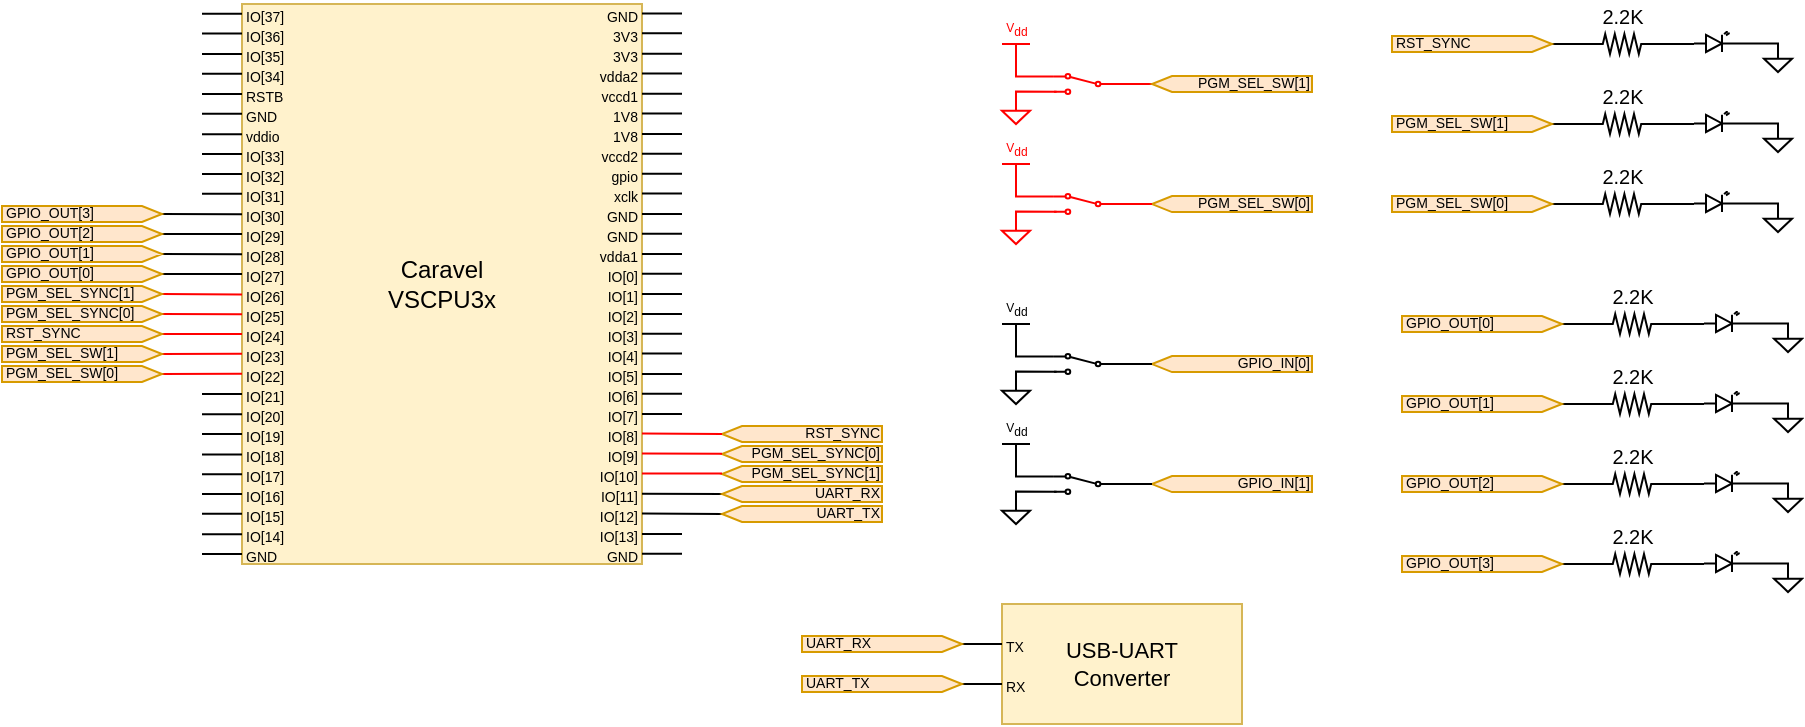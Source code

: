 <mxfile version="21.7.5" type="device">
  <diagram name="Page-1" id="TQfMiRhKRTwuqKvitWB-">
    <mxGraphModel dx="1434" dy="822" grid="1" gridSize="5" guides="1" tooltips="1" connect="1" arrows="1" fold="1" page="1" pageScale="1" pageWidth="1100" pageHeight="1700" math="0" shadow="0">
      <root>
        <mxCell id="0" />
        <mxCell id="1" parent="0" />
        <mxCell id="eyw2YwXvaOHmk0R-a-mZ-149" value="&lt;div&gt;Caravel&lt;/div&gt;&lt;div&gt;VSCPU3x&lt;br&gt;&lt;/div&gt;" style="whiteSpace=wrap;html=1;verticalAlign=middle;fillColor=#fff2cc;strokeColor=#d6b656;" parent="1" vertex="1">
          <mxGeometry x="160" y="20" width="200" height="280" as="geometry" />
        </mxCell>
        <mxCell id="eyw2YwXvaOHmk0R-a-mZ-150" value="" style="endArrow=none;html=1;rounded=0;" parent="1" edge="1">
          <mxGeometry width="50" height="50" relative="1" as="geometry">
            <mxPoint x="160" y="24.88" as="sourcePoint" />
            <mxPoint x="140" y="24.88" as="targetPoint" />
          </mxGeometry>
        </mxCell>
        <mxCell id="eyw2YwXvaOHmk0R-a-mZ-152" value="&lt;font style=&quot;font-size: 7px;&quot;&gt;IO[37]&lt;/font&gt;" style="text;html=1;strokeColor=none;fillColor=none;align=left;verticalAlign=middle;whiteSpace=wrap;rounded=0;" parent="1" vertex="1">
          <mxGeometry x="160" y="20" width="40" height="10" as="geometry" />
        </mxCell>
        <mxCell id="eyw2YwXvaOHmk0R-a-mZ-153" value="&lt;div&gt;&lt;font style=&quot;font-size: 7px;&quot;&gt;IO[36]&lt;/font&gt;&lt;/div&gt;" style="text;html=1;strokeColor=none;fillColor=none;align=left;verticalAlign=middle;whiteSpace=wrap;rounded=0;" parent="1" vertex="1">
          <mxGeometry x="160" y="30" width="40" height="10" as="geometry" />
        </mxCell>
        <mxCell id="eyw2YwXvaOHmk0R-a-mZ-154" value="&lt;font style=&quot;font-size: 7px;&quot;&gt;IO[35]&lt;/font&gt;" style="text;html=1;strokeColor=none;fillColor=none;align=left;verticalAlign=middle;whiteSpace=wrap;rounded=0;" parent="1" vertex="1">
          <mxGeometry x="160" y="40" width="40" height="10" as="geometry" />
        </mxCell>
        <mxCell id="eyw2YwXvaOHmk0R-a-mZ-155" value="&lt;font style=&quot;font-size: 7px;&quot;&gt;IO[34]&lt;/font&gt;" style="text;html=1;strokeColor=none;fillColor=none;align=left;verticalAlign=middle;whiteSpace=wrap;rounded=0;" parent="1" vertex="1">
          <mxGeometry x="160" y="50" width="40" height="10" as="geometry" />
        </mxCell>
        <mxCell id="eyw2YwXvaOHmk0R-a-mZ-156" value="&lt;font style=&quot;font-size: 7px;&quot;&gt;RSTB&lt;/font&gt;" style="text;html=1;strokeColor=none;fillColor=none;align=left;verticalAlign=middle;whiteSpace=wrap;rounded=0;" parent="1" vertex="1">
          <mxGeometry x="160" y="60" width="40" height="10" as="geometry" />
        </mxCell>
        <mxCell id="eyw2YwXvaOHmk0R-a-mZ-157" value="&lt;font style=&quot;font-size: 7px;&quot;&gt;GND&lt;/font&gt;" style="text;html=1;strokeColor=none;fillColor=none;align=left;verticalAlign=middle;whiteSpace=wrap;rounded=0;" parent="1" vertex="1">
          <mxGeometry x="160" y="70" width="40" height="10" as="geometry" />
        </mxCell>
        <mxCell id="eyw2YwXvaOHmk0R-a-mZ-158" value="&lt;font style=&quot;font-size: 7px;&quot;&gt;vddio&lt;/font&gt;" style="text;html=1;strokeColor=none;fillColor=none;align=left;verticalAlign=middle;whiteSpace=wrap;rounded=0;" parent="1" vertex="1">
          <mxGeometry x="160" y="80" width="40" height="10" as="geometry" />
        </mxCell>
        <mxCell id="eyw2YwXvaOHmk0R-a-mZ-159" value="&lt;font style=&quot;font-size: 7px;&quot;&gt;IO[33]&lt;/font&gt;" style="text;html=1;strokeColor=none;fillColor=none;align=left;verticalAlign=middle;whiteSpace=wrap;rounded=0;" parent="1" vertex="1">
          <mxGeometry x="160" y="90" width="40" height="10" as="geometry" />
        </mxCell>
        <mxCell id="eyw2YwXvaOHmk0R-a-mZ-160" value="&lt;font style=&quot;font-size: 7px;&quot;&gt;IO[32]&lt;/font&gt;" style="text;html=1;strokeColor=none;fillColor=none;align=left;verticalAlign=middle;whiteSpace=wrap;rounded=0;" parent="1" vertex="1">
          <mxGeometry x="160" y="100" width="40" height="10" as="geometry" />
        </mxCell>
        <mxCell id="eyw2YwXvaOHmk0R-a-mZ-161" value="&lt;font style=&quot;font-size: 7px;&quot;&gt;IO[31]&lt;/font&gt;" style="text;html=1;strokeColor=none;fillColor=none;align=left;verticalAlign=middle;whiteSpace=wrap;rounded=0;" parent="1" vertex="1">
          <mxGeometry x="160" y="110" width="40" height="10" as="geometry" />
        </mxCell>
        <mxCell id="eyw2YwXvaOHmk0R-a-mZ-162" value="&lt;font style=&quot;font-size: 7px;&quot;&gt;IO[30]&lt;/font&gt;" style="text;html=1;strokeColor=none;fillColor=none;align=left;verticalAlign=middle;whiteSpace=wrap;rounded=0;" parent="1" vertex="1">
          <mxGeometry x="160" y="120" width="40" height="10" as="geometry" />
        </mxCell>
        <mxCell id="eyw2YwXvaOHmk0R-a-mZ-163" value="&lt;font style=&quot;font-size: 7px;&quot;&gt;IO[29]&lt;/font&gt;" style="text;html=1;strokeColor=none;fillColor=none;align=left;verticalAlign=middle;whiteSpace=wrap;rounded=0;" parent="1" vertex="1">
          <mxGeometry x="160" y="130" width="40" height="10" as="geometry" />
        </mxCell>
        <mxCell id="eyw2YwXvaOHmk0R-a-mZ-164" value="&lt;font style=&quot;font-size: 7px;&quot;&gt;IO[28]&lt;/font&gt;" style="text;html=1;strokeColor=none;fillColor=none;align=left;verticalAlign=middle;whiteSpace=wrap;rounded=0;" parent="1" vertex="1">
          <mxGeometry x="160" y="140" width="40" height="10" as="geometry" />
        </mxCell>
        <mxCell id="eyw2YwXvaOHmk0R-a-mZ-165" value="&lt;font style=&quot;font-size: 7px;&quot;&gt;IO[27]&lt;/font&gt;" style="text;html=1;strokeColor=none;fillColor=none;align=left;verticalAlign=middle;whiteSpace=wrap;rounded=0;" parent="1" vertex="1">
          <mxGeometry x="160" y="150" width="40" height="10" as="geometry" />
        </mxCell>
        <mxCell id="eyw2YwXvaOHmk0R-a-mZ-166" value="&lt;font style=&quot;font-size: 7px;&quot;&gt;IO[26]&lt;/font&gt;" style="text;html=1;strokeColor=none;fillColor=none;align=left;verticalAlign=middle;whiteSpace=wrap;rounded=0;" parent="1" vertex="1">
          <mxGeometry x="160" y="160" width="40" height="10" as="geometry" />
        </mxCell>
        <mxCell id="eyw2YwXvaOHmk0R-a-mZ-167" value="&lt;font style=&quot;font-size: 7px;&quot;&gt;IO[25]&lt;/font&gt;" style="text;html=1;strokeColor=none;fillColor=none;align=left;verticalAlign=middle;whiteSpace=wrap;rounded=0;" parent="1" vertex="1">
          <mxGeometry x="160" y="170" width="40" height="10" as="geometry" />
        </mxCell>
        <mxCell id="eyw2YwXvaOHmk0R-a-mZ-168" value="&lt;font style=&quot;font-size: 7px;&quot;&gt;IO[24]&lt;/font&gt;" style="text;html=1;strokeColor=none;fillColor=none;align=left;verticalAlign=middle;whiteSpace=wrap;rounded=0;" parent="1" vertex="1">
          <mxGeometry x="160" y="180" width="40" height="10" as="geometry" />
        </mxCell>
        <mxCell id="eyw2YwXvaOHmk0R-a-mZ-169" value="&lt;font style=&quot;font-size: 7px;&quot;&gt;IO[23]&lt;/font&gt;" style="text;html=1;strokeColor=none;fillColor=none;align=left;verticalAlign=middle;whiteSpace=wrap;rounded=0;" parent="1" vertex="1">
          <mxGeometry x="160" y="190" width="40" height="10" as="geometry" />
        </mxCell>
        <mxCell id="eyw2YwXvaOHmk0R-a-mZ-170" value="&lt;font style=&quot;font-size: 7px;&quot;&gt;IO[22]&lt;/font&gt;" style="text;html=1;strokeColor=none;fillColor=none;align=left;verticalAlign=middle;whiteSpace=wrap;rounded=0;" parent="1" vertex="1">
          <mxGeometry x="160" y="200" width="40" height="10" as="geometry" />
        </mxCell>
        <mxCell id="eyw2YwXvaOHmk0R-a-mZ-171" value="&lt;font style=&quot;font-size: 7px;&quot;&gt;IO[21]&lt;/font&gt;" style="text;html=1;strokeColor=none;fillColor=none;align=left;verticalAlign=middle;whiteSpace=wrap;rounded=0;" parent="1" vertex="1">
          <mxGeometry x="160" y="210" width="40" height="10" as="geometry" />
        </mxCell>
        <mxCell id="eyw2YwXvaOHmk0R-a-mZ-172" value="&lt;font style=&quot;font-size: 7px;&quot;&gt;IO[20]&lt;/font&gt;" style="text;html=1;strokeColor=none;fillColor=none;align=left;verticalAlign=middle;whiteSpace=wrap;rounded=0;" parent="1" vertex="1">
          <mxGeometry x="160" y="220" width="40" height="10" as="geometry" />
        </mxCell>
        <mxCell id="eyw2YwXvaOHmk0R-a-mZ-173" value="&lt;font style=&quot;font-size: 7px;&quot;&gt;IO[19]&lt;/font&gt;" style="text;html=1;strokeColor=none;fillColor=none;align=left;verticalAlign=middle;whiteSpace=wrap;rounded=0;" parent="1" vertex="1">
          <mxGeometry x="160" y="230" width="40" height="10" as="geometry" />
        </mxCell>
        <mxCell id="eyw2YwXvaOHmk0R-a-mZ-174" value="&lt;font style=&quot;font-size: 7px;&quot;&gt;IO[18]&lt;/font&gt;" style="text;html=1;strokeColor=none;fillColor=none;align=left;verticalAlign=middle;whiteSpace=wrap;rounded=0;" parent="1" vertex="1">
          <mxGeometry x="160" y="240" width="40" height="10" as="geometry" />
        </mxCell>
        <mxCell id="eyw2YwXvaOHmk0R-a-mZ-175" value="&lt;font style=&quot;font-size: 7px;&quot;&gt;IO[17]&lt;/font&gt;" style="text;html=1;strokeColor=none;fillColor=none;align=left;verticalAlign=middle;whiteSpace=wrap;rounded=0;" parent="1" vertex="1">
          <mxGeometry x="160" y="250" width="40" height="10" as="geometry" />
        </mxCell>
        <mxCell id="eyw2YwXvaOHmk0R-a-mZ-176" value="&lt;font style=&quot;font-size: 7px;&quot;&gt;IO[16]&lt;/font&gt;" style="text;html=1;strokeColor=none;fillColor=none;align=left;verticalAlign=middle;whiteSpace=wrap;rounded=0;" parent="1" vertex="1">
          <mxGeometry x="160" y="260" width="40" height="10" as="geometry" />
        </mxCell>
        <mxCell id="eyw2YwXvaOHmk0R-a-mZ-177" value="&lt;font style=&quot;font-size: 7px;&quot;&gt;IO[15]&lt;/font&gt;" style="text;html=1;strokeColor=none;fillColor=none;align=left;verticalAlign=middle;whiteSpace=wrap;rounded=0;" parent="1" vertex="1">
          <mxGeometry x="160" y="270" width="40" height="10" as="geometry" />
        </mxCell>
        <mxCell id="eyw2YwXvaOHmk0R-a-mZ-178" value="&lt;font style=&quot;font-size: 7px;&quot;&gt;IO[14]&lt;/font&gt;" style="text;html=1;strokeColor=none;fillColor=none;align=left;verticalAlign=middle;whiteSpace=wrap;rounded=0;" parent="1" vertex="1">
          <mxGeometry x="160" y="280" width="40" height="10" as="geometry" />
        </mxCell>
        <mxCell id="eyw2YwXvaOHmk0R-a-mZ-184" value="&lt;font style=&quot;font-size: 7px;&quot;&gt;GND&lt;/font&gt;" style="text;html=1;strokeColor=none;fillColor=none;align=right;verticalAlign=middle;whiteSpace=wrap;rounded=0;" parent="1" vertex="1">
          <mxGeometry x="320" y="20" width="40" height="10" as="geometry" />
        </mxCell>
        <mxCell id="eyw2YwXvaOHmk0R-a-mZ-185" value="&lt;font style=&quot;font-size: 7px;&quot;&gt;3V3&lt;/font&gt;" style="text;html=1;strokeColor=none;fillColor=none;align=right;verticalAlign=middle;whiteSpace=wrap;rounded=0;" parent="1" vertex="1">
          <mxGeometry x="320" y="30" width="40" height="10" as="geometry" />
        </mxCell>
        <mxCell id="eyw2YwXvaOHmk0R-a-mZ-186" value="&lt;font style=&quot;font-size: 7px;&quot;&gt;3V3&lt;/font&gt;" style="text;html=1;strokeColor=none;fillColor=none;align=right;verticalAlign=middle;whiteSpace=wrap;rounded=0;" parent="1" vertex="1">
          <mxGeometry x="320" y="40" width="40" height="10" as="geometry" />
        </mxCell>
        <mxCell id="eyw2YwXvaOHmk0R-a-mZ-187" value="&lt;font style=&quot;font-size: 7px;&quot;&gt;vdda2&lt;/font&gt;" style="text;html=1;strokeColor=none;fillColor=none;align=right;verticalAlign=middle;whiteSpace=wrap;rounded=0;" parent="1" vertex="1">
          <mxGeometry x="320" y="50" width="40" height="10" as="geometry" />
        </mxCell>
        <mxCell id="eyw2YwXvaOHmk0R-a-mZ-188" value="&lt;font style=&quot;font-size: 7px;&quot;&gt;vccd1&lt;/font&gt;" style="text;html=1;strokeColor=none;fillColor=none;align=right;verticalAlign=middle;whiteSpace=wrap;rounded=0;" parent="1" vertex="1">
          <mxGeometry x="320" y="60" width="40" height="10" as="geometry" />
        </mxCell>
        <mxCell id="eyw2YwXvaOHmk0R-a-mZ-189" value="&lt;font style=&quot;font-size: 7px;&quot;&gt;gpio&lt;/font&gt;" style="text;html=1;strokeColor=none;fillColor=none;align=right;verticalAlign=middle;whiteSpace=wrap;rounded=0;" parent="1" vertex="1">
          <mxGeometry x="320" y="100" width="40" height="10" as="geometry" />
        </mxCell>
        <mxCell id="eyw2YwXvaOHmk0R-a-mZ-190" value="&lt;font style=&quot;font-size: 7px;&quot;&gt;xclk&lt;/font&gt;" style="text;html=1;strokeColor=none;fillColor=none;align=right;verticalAlign=middle;whiteSpace=wrap;rounded=0;" parent="1" vertex="1">
          <mxGeometry x="320" y="110" width="40" height="10" as="geometry" />
        </mxCell>
        <mxCell id="eyw2YwXvaOHmk0R-a-mZ-191" value="&lt;font style=&quot;font-size: 7px;&quot;&gt;GND&lt;/font&gt;" style="text;html=1;strokeColor=none;fillColor=none;align=right;verticalAlign=middle;whiteSpace=wrap;rounded=0;" parent="1" vertex="1">
          <mxGeometry x="320" y="120" width="40" height="10" as="geometry" />
        </mxCell>
        <mxCell id="eyw2YwXvaOHmk0R-a-mZ-192" value="&lt;font style=&quot;font-size: 7px;&quot;&gt;GND&lt;/font&gt;" style="text;html=1;strokeColor=none;fillColor=none;align=right;verticalAlign=middle;whiteSpace=wrap;rounded=0;" parent="1" vertex="1">
          <mxGeometry x="320" y="130" width="40" height="10" as="geometry" />
        </mxCell>
        <mxCell id="eyw2YwXvaOHmk0R-a-mZ-193" value="&lt;font style=&quot;font-size: 7px;&quot;&gt;vdda1&lt;/font&gt;" style="text;html=1;strokeColor=none;fillColor=none;align=right;verticalAlign=middle;whiteSpace=wrap;rounded=0;" parent="1" vertex="1">
          <mxGeometry x="320" y="140" width="40" height="10" as="geometry" />
        </mxCell>
        <mxCell id="eyw2YwXvaOHmk0R-a-mZ-194" value="&lt;font style=&quot;font-size: 7px;&quot;&gt;IO[0]&lt;/font&gt;" style="text;html=1;strokeColor=none;fillColor=none;align=right;verticalAlign=middle;whiteSpace=wrap;rounded=0;" parent="1" vertex="1">
          <mxGeometry x="320" y="150" width="40" height="10" as="geometry" />
        </mxCell>
        <mxCell id="eyw2YwXvaOHmk0R-a-mZ-195" value="&lt;font style=&quot;font-size: 7px;&quot;&gt;IO[1]&lt;/font&gt;" style="text;html=1;strokeColor=none;fillColor=none;align=right;verticalAlign=middle;whiteSpace=wrap;rounded=0;" parent="1" vertex="1">
          <mxGeometry x="320" y="160" width="40" height="10" as="geometry" />
        </mxCell>
        <mxCell id="eyw2YwXvaOHmk0R-a-mZ-196" value="&lt;font style=&quot;font-size: 7px;&quot;&gt;IO[2]&lt;/font&gt;" style="text;html=1;strokeColor=none;fillColor=none;align=right;verticalAlign=middle;whiteSpace=wrap;rounded=0;" parent="1" vertex="1">
          <mxGeometry x="320" y="170" width="40" height="10" as="geometry" />
        </mxCell>
        <mxCell id="eyw2YwXvaOHmk0R-a-mZ-197" value="&lt;font style=&quot;font-size: 7px;&quot;&gt;IO[3]&lt;/font&gt;" style="text;html=1;strokeColor=none;fillColor=none;align=right;verticalAlign=middle;whiteSpace=wrap;rounded=0;" parent="1" vertex="1">
          <mxGeometry x="320" y="180" width="40" height="10" as="geometry" />
        </mxCell>
        <mxCell id="eyw2YwXvaOHmk0R-a-mZ-198" value="&lt;font style=&quot;font-size: 7px;&quot;&gt;IO[4]&lt;/font&gt;" style="text;html=1;strokeColor=none;fillColor=none;align=right;verticalAlign=middle;whiteSpace=wrap;rounded=0;" parent="1" vertex="1">
          <mxGeometry x="320" y="190" width="40" height="10" as="geometry" />
        </mxCell>
        <mxCell id="eyw2YwXvaOHmk0R-a-mZ-199" value="&lt;font style=&quot;font-size: 7px;&quot;&gt;IO[5]&lt;/font&gt;" style="text;html=1;strokeColor=none;fillColor=none;align=right;verticalAlign=middle;whiteSpace=wrap;rounded=0;" parent="1" vertex="1">
          <mxGeometry x="320" y="200" width="40" height="10" as="geometry" />
        </mxCell>
        <mxCell id="eyw2YwXvaOHmk0R-a-mZ-200" value="&lt;font style=&quot;font-size: 7px;&quot;&gt;IO[6]&lt;/font&gt;" style="text;html=1;strokeColor=none;fillColor=none;align=right;verticalAlign=middle;whiteSpace=wrap;rounded=0;" parent="1" vertex="1">
          <mxGeometry x="320" y="210" width="40" height="10" as="geometry" />
        </mxCell>
        <mxCell id="eyw2YwXvaOHmk0R-a-mZ-201" value="&lt;font style=&quot;font-size: 7px;&quot;&gt;IO[7]&lt;/font&gt;" style="text;html=1;strokeColor=none;fillColor=none;align=right;verticalAlign=middle;whiteSpace=wrap;rounded=0;" parent="1" vertex="1">
          <mxGeometry x="320" y="220" width="40" height="10" as="geometry" />
        </mxCell>
        <mxCell id="eyw2YwXvaOHmk0R-a-mZ-202" value="&lt;font style=&quot;font-size: 7px;&quot;&gt;IO[8]&lt;/font&gt;" style="text;html=1;strokeColor=none;fillColor=none;align=right;verticalAlign=middle;whiteSpace=wrap;rounded=0;" parent="1" vertex="1">
          <mxGeometry x="320" y="230" width="40" height="10" as="geometry" />
        </mxCell>
        <mxCell id="eyw2YwXvaOHmk0R-a-mZ-203" value="&lt;font style=&quot;font-size: 7px;&quot;&gt;IO[9]&lt;/font&gt;" style="text;html=1;strokeColor=none;fillColor=none;align=right;verticalAlign=middle;whiteSpace=wrap;rounded=0;" parent="1" vertex="1">
          <mxGeometry x="320" y="240" width="40" height="10" as="geometry" />
        </mxCell>
        <mxCell id="eyw2YwXvaOHmk0R-a-mZ-204" value="&lt;font style=&quot;font-size: 7px;&quot;&gt;IO[10]&lt;/font&gt;" style="text;html=1;strokeColor=none;fillColor=none;align=right;verticalAlign=middle;whiteSpace=wrap;rounded=0;" parent="1" vertex="1">
          <mxGeometry x="320" y="250" width="40" height="10" as="geometry" />
        </mxCell>
        <mxCell id="eyw2YwXvaOHmk0R-a-mZ-205" value="&lt;font style=&quot;font-size: 7px;&quot;&gt;IO[11]&lt;/font&gt;" style="text;html=1;strokeColor=none;fillColor=none;align=right;verticalAlign=middle;whiteSpace=wrap;rounded=0;" parent="1" vertex="1">
          <mxGeometry x="320" y="260" width="40" height="10" as="geometry" />
        </mxCell>
        <mxCell id="eyw2YwXvaOHmk0R-a-mZ-206" value="&lt;font style=&quot;font-size: 7px;&quot;&gt;IO[12]&lt;/font&gt;" style="text;html=1;strokeColor=none;fillColor=none;align=right;verticalAlign=middle;whiteSpace=wrap;rounded=0;" parent="1" vertex="1">
          <mxGeometry x="320" y="270" width="40" height="10" as="geometry" />
        </mxCell>
        <mxCell id="eyw2YwXvaOHmk0R-a-mZ-207" value="&lt;font style=&quot;font-size: 7px;&quot;&gt;IO[13]&lt;/font&gt;" style="text;html=1;strokeColor=none;fillColor=none;align=right;verticalAlign=middle;whiteSpace=wrap;rounded=0;" parent="1" vertex="1">
          <mxGeometry x="320" y="280" width="40" height="10" as="geometry" />
        </mxCell>
        <mxCell id="eyw2YwXvaOHmk0R-a-mZ-208" value="&lt;font style=&quot;font-size: 7px;&quot;&gt;1V8&lt;/font&gt;" style="text;html=1;strokeColor=none;fillColor=none;align=right;verticalAlign=middle;whiteSpace=wrap;rounded=0;" parent="1" vertex="1">
          <mxGeometry x="320" y="70" width="40" height="10" as="geometry" />
        </mxCell>
        <mxCell id="eyw2YwXvaOHmk0R-a-mZ-209" value="&lt;font style=&quot;font-size: 7px;&quot;&gt;1V8&lt;/font&gt;" style="text;html=1;strokeColor=none;fillColor=none;align=right;verticalAlign=middle;whiteSpace=wrap;rounded=0;" parent="1" vertex="1">
          <mxGeometry x="320" y="80" width="40" height="10" as="geometry" />
        </mxCell>
        <mxCell id="eyw2YwXvaOHmk0R-a-mZ-210" value="&lt;div&gt;&lt;font style=&quot;font-size: 7px;&quot;&gt;vccd2&lt;/font&gt;&lt;/div&gt;" style="text;html=1;strokeColor=none;fillColor=none;align=right;verticalAlign=middle;whiteSpace=wrap;rounded=0;" parent="1" vertex="1">
          <mxGeometry x="320" y="90" width="40" height="10" as="geometry" />
        </mxCell>
        <mxCell id="eyw2YwXvaOHmk0R-a-mZ-211" value="&lt;font style=&quot;font-size: 7px;&quot;&gt;GND&lt;/font&gt;" style="text;html=1;strokeColor=none;fillColor=none;align=left;verticalAlign=middle;whiteSpace=wrap;rounded=0;" parent="1" vertex="1">
          <mxGeometry x="160" y="290" width="40" height="10" as="geometry" />
        </mxCell>
        <mxCell id="eyw2YwXvaOHmk0R-a-mZ-212" value="" style="endArrow=none;html=1;rounded=0;" parent="1" edge="1">
          <mxGeometry width="50" height="50" relative="1" as="geometry">
            <mxPoint x="160" y="34.76" as="sourcePoint" />
            <mxPoint x="140" y="34.76" as="targetPoint" />
          </mxGeometry>
        </mxCell>
        <mxCell id="eyw2YwXvaOHmk0R-a-mZ-216" value="" style="endArrow=none;html=1;rounded=0;" parent="1" edge="1">
          <mxGeometry width="50" height="50" relative="1" as="geometry">
            <mxPoint x="160" y="45" as="sourcePoint" />
            <mxPoint x="140" y="45" as="targetPoint" />
          </mxGeometry>
        </mxCell>
        <mxCell id="eyw2YwXvaOHmk0R-a-mZ-217" value="" style="endArrow=none;html=1;rounded=0;" parent="1" edge="1">
          <mxGeometry width="50" height="50" relative="1" as="geometry">
            <mxPoint x="160" y="54.88" as="sourcePoint" />
            <mxPoint x="140" y="54.88" as="targetPoint" />
          </mxGeometry>
        </mxCell>
        <mxCell id="eyw2YwXvaOHmk0R-a-mZ-218" value="" style="endArrow=none;html=1;rounded=0;" parent="1" edge="1">
          <mxGeometry width="50" height="50" relative="1" as="geometry">
            <mxPoint x="160" y="65" as="sourcePoint" />
            <mxPoint x="140" y="65" as="targetPoint" />
          </mxGeometry>
        </mxCell>
        <mxCell id="eyw2YwXvaOHmk0R-a-mZ-219" value="" style="endArrow=none;html=1;rounded=0;" parent="1" edge="1">
          <mxGeometry width="50" height="50" relative="1" as="geometry">
            <mxPoint x="160" y="74.88" as="sourcePoint" />
            <mxPoint x="140" y="74.88" as="targetPoint" />
          </mxGeometry>
        </mxCell>
        <mxCell id="eyw2YwXvaOHmk0R-a-mZ-220" value="" style="endArrow=none;html=1;rounded=0;" parent="1" edge="1">
          <mxGeometry width="50" height="50" relative="1" as="geometry">
            <mxPoint x="160" y="85.12" as="sourcePoint" />
            <mxPoint x="140" y="85.12" as="targetPoint" />
          </mxGeometry>
        </mxCell>
        <mxCell id="eyw2YwXvaOHmk0R-a-mZ-221" value="" style="endArrow=none;html=1;rounded=0;" parent="1" edge="1">
          <mxGeometry width="50" height="50" relative="1" as="geometry">
            <mxPoint x="160" y="95" as="sourcePoint" />
            <mxPoint x="140" y="95" as="targetPoint" />
          </mxGeometry>
        </mxCell>
        <mxCell id="eyw2YwXvaOHmk0R-a-mZ-222" value="" style="endArrow=none;html=1;rounded=0;" parent="1" edge="1">
          <mxGeometry width="50" height="50" relative="1" as="geometry">
            <mxPoint x="160" y="105" as="sourcePoint" />
            <mxPoint x="140" y="105" as="targetPoint" />
          </mxGeometry>
        </mxCell>
        <mxCell id="eyw2YwXvaOHmk0R-a-mZ-223" value="" style="endArrow=none;html=1;rounded=0;" parent="1" edge="1">
          <mxGeometry width="50" height="50" relative="1" as="geometry">
            <mxPoint x="160" y="114.88" as="sourcePoint" />
            <mxPoint x="140" y="114.88" as="targetPoint" />
          </mxGeometry>
        </mxCell>
        <mxCell id="eyw2YwXvaOHmk0R-a-mZ-224" value="" style="endArrow=none;html=1;rounded=0;entryX=1;entryY=0.5;entryDx=0;entryDy=0;entryPerimeter=0;" parent="1" target="x0_SZehND5_r6JSviN0u-4" edge="1">
          <mxGeometry width="50" height="50" relative="1" as="geometry">
            <mxPoint x="160" y="125.12" as="sourcePoint" />
            <mxPoint x="140" y="125" as="targetPoint" />
          </mxGeometry>
        </mxCell>
        <mxCell id="eyw2YwXvaOHmk0R-a-mZ-225" value="" style="endArrow=none;html=1;rounded=0;entryX=0;entryY=0.5;entryDx=0;entryDy=0;entryPerimeter=0;" parent="1" target="x0_SZehND5_r6JSviN0u-3" edge="1">
          <mxGeometry width="50" height="50" relative="1" as="geometry">
            <mxPoint x="160" y="135" as="sourcePoint" />
            <mxPoint x="140" y="135" as="targetPoint" />
          </mxGeometry>
        </mxCell>
        <mxCell id="eyw2YwXvaOHmk0R-a-mZ-226" value="" style="endArrow=none;html=1;rounded=0;entryX=1;entryY=0.5;entryDx=0;entryDy=0;entryPerimeter=0;" parent="1" target="x0_SZehND5_r6JSviN0u-2" edge="1">
          <mxGeometry width="50" height="50" relative="1" as="geometry">
            <mxPoint x="160" y="145.12" as="sourcePoint" />
            <mxPoint x="140" y="145" as="targetPoint" />
          </mxGeometry>
        </mxCell>
        <mxCell id="eyw2YwXvaOHmk0R-a-mZ-227" value="" style="endArrow=none;html=1;rounded=0;entryX=1;entryY=0.5;entryDx=0;entryDy=0;entryPerimeter=0;" parent="1" target="x0_SZehND5_r6JSviN0u-1" edge="1">
          <mxGeometry width="50" height="50" relative="1" as="geometry">
            <mxPoint x="160" y="155" as="sourcePoint" />
            <mxPoint x="140" y="155" as="targetPoint" />
          </mxGeometry>
        </mxCell>
        <mxCell id="eyw2YwXvaOHmk0R-a-mZ-228" value="" style="endArrow=none;html=1;rounded=0;entryX=1;entryY=0.5;entryDx=0;entryDy=0;entryPerimeter=0;fillColor=#f8cecc;gradientColor=#ea6b66;strokeColor=#ff0000;" parent="1" target="x0_SZehND5_r6JSviN0u-8" edge="1">
          <mxGeometry width="50" height="50" relative="1" as="geometry">
            <mxPoint x="160" y="165.24" as="sourcePoint" />
            <mxPoint x="140" y="165.24" as="targetPoint" />
          </mxGeometry>
        </mxCell>
        <mxCell id="eyw2YwXvaOHmk0R-a-mZ-229" value="" style="endArrow=none;html=1;rounded=0;entryX=1;entryY=0.5;entryDx=0;entryDy=0;entryPerimeter=0;fillColor=#f8cecc;gradientColor=#ea6b66;strokeColor=#ff0000;" parent="1" target="x0_SZehND5_r6JSviN0u-7" edge="1">
          <mxGeometry width="50" height="50" relative="1" as="geometry">
            <mxPoint x="160" y="175.12" as="sourcePoint" />
            <mxPoint x="140" y="175.12" as="targetPoint" />
          </mxGeometry>
        </mxCell>
        <mxCell id="eyw2YwXvaOHmk0R-a-mZ-230" value="" style="endArrow=none;html=1;rounded=0;entryX=1;entryY=0.5;entryDx=0;entryDy=0;entryPerimeter=0;fillColor=#f8cecc;gradientColor=#ea6b66;strokeColor=#ff0000;" parent="1" target="x0_SZehND5_r6JSviN0u-6" edge="1">
          <mxGeometry width="50" height="50" relative="1" as="geometry">
            <mxPoint x="160" y="185" as="sourcePoint" />
            <mxPoint x="140" y="185" as="targetPoint" />
          </mxGeometry>
        </mxCell>
        <mxCell id="eyw2YwXvaOHmk0R-a-mZ-231" value="" style="endArrow=none;html=1;rounded=0;entryX=1;entryY=0.5;entryDx=0;entryDy=0;entryPerimeter=0;fillColor=#f8cecc;gradientColor=#ea6b66;strokeColor=#ff0000;" parent="1" target="x0_SZehND5_r6JSviN0u-5" edge="1">
          <mxGeometry width="50" height="50" relative="1" as="geometry">
            <mxPoint x="160" y="194.88" as="sourcePoint" />
            <mxPoint x="140" y="194.88" as="targetPoint" />
          </mxGeometry>
        </mxCell>
        <mxCell id="eyw2YwXvaOHmk0R-a-mZ-233" value="" style="endArrow=none;html=1;rounded=0;" parent="1" edge="1">
          <mxGeometry width="50" height="50" relative="1" as="geometry">
            <mxPoint x="160" y="215" as="sourcePoint" />
            <mxPoint x="140" y="215" as="targetPoint" />
          </mxGeometry>
        </mxCell>
        <mxCell id="eyw2YwXvaOHmk0R-a-mZ-234" value="" style="endArrow=none;html=1;rounded=0;" parent="1" edge="1">
          <mxGeometry width="50" height="50" relative="1" as="geometry">
            <mxPoint x="160" y="225.12" as="sourcePoint" />
            <mxPoint x="140" y="225.12" as="targetPoint" />
          </mxGeometry>
        </mxCell>
        <mxCell id="eyw2YwXvaOHmk0R-a-mZ-235" value="" style="endArrow=none;html=1;rounded=0;" parent="1" edge="1">
          <mxGeometry width="50" height="50" relative="1" as="geometry">
            <mxPoint x="160" y="235" as="sourcePoint" />
            <mxPoint x="140" y="235" as="targetPoint" />
          </mxGeometry>
        </mxCell>
        <mxCell id="eyw2YwXvaOHmk0R-a-mZ-236" value="" style="endArrow=none;html=1;rounded=0;" parent="1" edge="1">
          <mxGeometry width="50" height="50" relative="1" as="geometry">
            <mxPoint x="160" y="245.24" as="sourcePoint" />
            <mxPoint x="140" y="245.24" as="targetPoint" />
          </mxGeometry>
        </mxCell>
        <mxCell id="eyw2YwXvaOHmk0R-a-mZ-237" value="" style="endArrow=none;html=1;rounded=0;" parent="1" edge="1">
          <mxGeometry width="50" height="50" relative="1" as="geometry">
            <mxPoint x="160" y="255.12" as="sourcePoint" />
            <mxPoint x="140" y="255.12" as="targetPoint" />
          </mxGeometry>
        </mxCell>
        <mxCell id="eyw2YwXvaOHmk0R-a-mZ-238" value="" style="endArrow=none;html=1;rounded=0;" parent="1" edge="1">
          <mxGeometry width="50" height="50" relative="1" as="geometry">
            <mxPoint x="160" y="265" as="sourcePoint" />
            <mxPoint x="140" y="265" as="targetPoint" />
          </mxGeometry>
        </mxCell>
        <mxCell id="eyw2YwXvaOHmk0R-a-mZ-239" value="" style="endArrow=none;html=1;rounded=0;" parent="1" edge="1">
          <mxGeometry width="50" height="50" relative="1" as="geometry">
            <mxPoint x="160" y="274.88" as="sourcePoint" />
            <mxPoint x="140" y="274.88" as="targetPoint" />
          </mxGeometry>
        </mxCell>
        <mxCell id="eyw2YwXvaOHmk0R-a-mZ-240" value="" style="endArrow=none;html=1;rounded=0;" parent="1" edge="1">
          <mxGeometry width="50" height="50" relative="1" as="geometry">
            <mxPoint x="160" y="285.12" as="sourcePoint" />
            <mxPoint x="140" y="285.12" as="targetPoint" />
          </mxGeometry>
        </mxCell>
        <mxCell id="eyw2YwXvaOHmk0R-a-mZ-241" value="" style="endArrow=none;html=1;rounded=0;" parent="1" edge="1">
          <mxGeometry width="50" height="50" relative="1" as="geometry">
            <mxPoint x="160" y="295" as="sourcePoint" />
            <mxPoint x="140" y="295" as="targetPoint" />
          </mxGeometry>
        </mxCell>
        <mxCell id="eyw2YwXvaOHmk0R-a-mZ-246" value="&lt;font style=&quot;font-size: 7px;&quot;&gt;GND&lt;/font&gt;" style="text;html=1;strokeColor=none;fillColor=none;align=right;verticalAlign=middle;whiteSpace=wrap;rounded=0;" parent="1" vertex="1">
          <mxGeometry x="320" y="290" width="40" height="10" as="geometry" />
        </mxCell>
        <mxCell id="eyw2YwXvaOHmk0R-a-mZ-247" value="" style="endArrow=none;html=1;rounded=0;" parent="1" edge="1">
          <mxGeometry width="50" height="50" relative="1" as="geometry">
            <mxPoint x="380" y="24.7" as="sourcePoint" />
            <mxPoint x="360" y="24.7" as="targetPoint" />
          </mxGeometry>
        </mxCell>
        <mxCell id="eyw2YwXvaOHmk0R-a-mZ-248" value="" style="endArrow=none;html=1;rounded=0;" parent="1" edge="1">
          <mxGeometry width="50" height="50" relative="1" as="geometry">
            <mxPoint x="380" y="34.58" as="sourcePoint" />
            <mxPoint x="360" y="34.58" as="targetPoint" />
          </mxGeometry>
        </mxCell>
        <mxCell id="eyw2YwXvaOHmk0R-a-mZ-249" value="" style="endArrow=none;html=1;rounded=0;" parent="1" edge="1">
          <mxGeometry width="50" height="50" relative="1" as="geometry">
            <mxPoint x="380" y="44.82" as="sourcePoint" />
            <mxPoint x="360" y="44.82" as="targetPoint" />
          </mxGeometry>
        </mxCell>
        <mxCell id="eyw2YwXvaOHmk0R-a-mZ-250" value="" style="endArrow=none;html=1;rounded=0;" parent="1" edge="1">
          <mxGeometry width="50" height="50" relative="1" as="geometry">
            <mxPoint x="380" y="54.7" as="sourcePoint" />
            <mxPoint x="360" y="54.7" as="targetPoint" />
          </mxGeometry>
        </mxCell>
        <mxCell id="eyw2YwXvaOHmk0R-a-mZ-251" value="" style="endArrow=none;html=1;rounded=0;" parent="1" edge="1">
          <mxGeometry width="50" height="50" relative="1" as="geometry">
            <mxPoint x="380" y="64.82" as="sourcePoint" />
            <mxPoint x="360" y="64.82" as="targetPoint" />
          </mxGeometry>
        </mxCell>
        <mxCell id="eyw2YwXvaOHmk0R-a-mZ-252" value="" style="endArrow=none;html=1;rounded=0;" parent="1" edge="1">
          <mxGeometry width="50" height="50" relative="1" as="geometry">
            <mxPoint x="380" y="74.7" as="sourcePoint" />
            <mxPoint x="360" y="74.7" as="targetPoint" />
          </mxGeometry>
        </mxCell>
        <mxCell id="eyw2YwXvaOHmk0R-a-mZ-253" value="" style="endArrow=none;html=1;rounded=0;" parent="1" edge="1">
          <mxGeometry width="50" height="50" relative="1" as="geometry">
            <mxPoint x="380" y="84.94" as="sourcePoint" />
            <mxPoint x="360" y="84.94" as="targetPoint" />
          </mxGeometry>
        </mxCell>
        <mxCell id="eyw2YwXvaOHmk0R-a-mZ-254" value="" style="endArrow=none;html=1;rounded=0;" parent="1" edge="1">
          <mxGeometry width="50" height="50" relative="1" as="geometry">
            <mxPoint x="380" y="94.82" as="sourcePoint" />
            <mxPoint x="360" y="94.82" as="targetPoint" />
          </mxGeometry>
        </mxCell>
        <mxCell id="eyw2YwXvaOHmk0R-a-mZ-255" value="" style="endArrow=none;html=1;rounded=0;" parent="1" edge="1">
          <mxGeometry width="50" height="50" relative="1" as="geometry">
            <mxPoint x="380" y="104.82" as="sourcePoint" />
            <mxPoint x="360" y="104.82" as="targetPoint" />
          </mxGeometry>
        </mxCell>
        <mxCell id="eyw2YwXvaOHmk0R-a-mZ-256" value="" style="endArrow=none;html=1;rounded=0;" parent="1" edge="1">
          <mxGeometry width="50" height="50" relative="1" as="geometry">
            <mxPoint x="380" y="114.7" as="sourcePoint" />
            <mxPoint x="360" y="114.7" as="targetPoint" />
          </mxGeometry>
        </mxCell>
        <mxCell id="eyw2YwXvaOHmk0R-a-mZ-257" value="" style="endArrow=none;html=1;rounded=0;" parent="1" edge="1">
          <mxGeometry width="50" height="50" relative="1" as="geometry">
            <mxPoint x="380" y="124.94" as="sourcePoint" />
            <mxPoint x="360" y="124.94" as="targetPoint" />
          </mxGeometry>
        </mxCell>
        <mxCell id="eyw2YwXvaOHmk0R-a-mZ-258" value="" style="endArrow=none;html=1;rounded=0;" parent="1" edge="1">
          <mxGeometry width="50" height="50" relative="1" as="geometry">
            <mxPoint x="380" y="134.82" as="sourcePoint" />
            <mxPoint x="360" y="134.82" as="targetPoint" />
          </mxGeometry>
        </mxCell>
        <mxCell id="eyw2YwXvaOHmk0R-a-mZ-259" value="" style="endArrow=none;html=1;rounded=0;" parent="1" edge="1">
          <mxGeometry width="50" height="50" relative="1" as="geometry">
            <mxPoint x="380" y="144.94" as="sourcePoint" />
            <mxPoint x="360" y="144.94" as="targetPoint" />
          </mxGeometry>
        </mxCell>
        <mxCell id="eyw2YwXvaOHmk0R-a-mZ-260" value="" style="endArrow=none;html=1;rounded=0;" parent="1" edge="1">
          <mxGeometry width="50" height="50" relative="1" as="geometry">
            <mxPoint x="380" y="154.82" as="sourcePoint" />
            <mxPoint x="360" y="154.82" as="targetPoint" />
          </mxGeometry>
        </mxCell>
        <mxCell id="eyw2YwXvaOHmk0R-a-mZ-261" value="" style="endArrow=none;html=1;rounded=0;" parent="1" edge="1">
          <mxGeometry width="50" height="50" relative="1" as="geometry">
            <mxPoint x="380" y="165.06" as="sourcePoint" />
            <mxPoint x="360" y="165.06" as="targetPoint" />
          </mxGeometry>
        </mxCell>
        <mxCell id="eyw2YwXvaOHmk0R-a-mZ-262" value="" style="endArrow=none;html=1;rounded=0;" parent="1" edge="1">
          <mxGeometry width="50" height="50" relative="1" as="geometry">
            <mxPoint x="380" y="174.94" as="sourcePoint" />
            <mxPoint x="360" y="174.94" as="targetPoint" />
          </mxGeometry>
        </mxCell>
        <mxCell id="eyw2YwXvaOHmk0R-a-mZ-263" value="" style="endArrow=none;html=1;rounded=0;" parent="1" edge="1">
          <mxGeometry width="50" height="50" relative="1" as="geometry">
            <mxPoint x="380" y="184.82" as="sourcePoint" />
            <mxPoint x="360" y="184.82" as="targetPoint" />
          </mxGeometry>
        </mxCell>
        <mxCell id="eyw2YwXvaOHmk0R-a-mZ-264" value="" style="endArrow=none;html=1;rounded=0;" parent="1" edge="1">
          <mxGeometry width="50" height="50" relative="1" as="geometry">
            <mxPoint x="380" y="194.7" as="sourcePoint" />
            <mxPoint x="360" y="194.7" as="targetPoint" />
          </mxGeometry>
        </mxCell>
        <mxCell id="eyw2YwXvaOHmk0R-a-mZ-265" value="" style="endArrow=none;html=1;rounded=0;" parent="1" edge="1">
          <mxGeometry width="50" height="50" relative="1" as="geometry">
            <mxPoint x="380" y="204.94" as="sourcePoint" />
            <mxPoint x="360" y="204.94" as="targetPoint" />
          </mxGeometry>
        </mxCell>
        <mxCell id="eyw2YwXvaOHmk0R-a-mZ-266" value="" style="endArrow=none;html=1;rounded=0;" parent="1" edge="1">
          <mxGeometry width="50" height="50" relative="1" as="geometry">
            <mxPoint x="380" y="214.82" as="sourcePoint" />
            <mxPoint x="360" y="214.82" as="targetPoint" />
          </mxGeometry>
        </mxCell>
        <mxCell id="eyw2YwXvaOHmk0R-a-mZ-267" value="" style="endArrow=none;html=1;rounded=0;" parent="1" edge="1">
          <mxGeometry width="50" height="50" relative="1" as="geometry">
            <mxPoint x="380" y="224.94" as="sourcePoint" />
            <mxPoint x="360" y="224.94" as="targetPoint" />
          </mxGeometry>
        </mxCell>
        <mxCell id="eyw2YwXvaOHmk0R-a-mZ-271" value="" style="endArrow=none;html=1;rounded=0;exitX=1;exitY=0.5;exitDx=0;exitDy=0;exitPerimeter=0;" parent="1" source="x0_SZehND5_r6JSviN0u-24" edge="1">
          <mxGeometry width="50" height="50" relative="1" as="geometry">
            <mxPoint x="380" y="264.82" as="sourcePoint" />
            <mxPoint x="360" y="264.82" as="targetPoint" />
          </mxGeometry>
        </mxCell>
        <mxCell id="eyw2YwXvaOHmk0R-a-mZ-272" value="" style="endArrow=none;html=1;rounded=0;exitX=1;exitY=0.5;exitDx=0;exitDy=0;exitPerimeter=0;" parent="1" source="x0_SZehND5_r6JSviN0u-23" edge="1">
          <mxGeometry width="50" height="50" relative="1" as="geometry">
            <mxPoint x="380" y="275" as="sourcePoint" />
            <mxPoint x="360" y="274.7" as="targetPoint" />
          </mxGeometry>
        </mxCell>
        <mxCell id="eyw2YwXvaOHmk0R-a-mZ-273" value="" style="endArrow=none;html=1;rounded=0;" parent="1" edge="1">
          <mxGeometry width="50" height="50" relative="1" as="geometry">
            <mxPoint x="380" y="284.94" as="sourcePoint" />
            <mxPoint x="360" y="284.94" as="targetPoint" />
          </mxGeometry>
        </mxCell>
        <mxCell id="eyw2YwXvaOHmk0R-a-mZ-274" value="" style="endArrow=none;html=1;rounded=0;" parent="1" edge="1">
          <mxGeometry width="50" height="50" relative="1" as="geometry">
            <mxPoint x="380" y="294.82" as="sourcePoint" />
            <mxPoint x="360" y="294.82" as="targetPoint" />
          </mxGeometry>
        </mxCell>
        <mxCell id="x0_SZehND5_r6JSviN0u-1" value="GPIO_OUT[0]" style="html=1;shadow=0;dashed=0;align=left;verticalAlign=middle;shape=mxgraph.arrows2.arrow;dy=0;dx=10;notch=0;fillColor=#ffe6cc;strokeColor=#d79b00;fontSize=7;flipH=0;labelPosition=center;verticalLabelPosition=middle;" parent="1" vertex="1">
          <mxGeometry x="40" y="151" width="80" height="8" as="geometry" />
        </mxCell>
        <mxCell id="x0_SZehND5_r6JSviN0u-2" value="GPIO_OUT[1]" style="html=1;shadow=0;dashed=0;align=left;verticalAlign=middle;shape=mxgraph.arrows2.arrow;dy=0;dx=10;notch=0;fillColor=#ffe6cc;strokeColor=#d79b00;fontSize=7;flipH=0;labelPosition=center;verticalLabelPosition=middle;" parent="1" vertex="1">
          <mxGeometry x="40" y="141" width="80" height="8" as="geometry" />
        </mxCell>
        <mxCell id="x0_SZehND5_r6JSviN0u-3" value="GPIO_OUT[2]" style="html=1;shadow=0;dashed=0;align=left;verticalAlign=middle;shape=mxgraph.arrows2.arrow;dy=0;dx=10;notch=0;fillColor=#ffe6cc;strokeColor=#d79b00;fontSize=7;flipH=0;labelPosition=center;verticalLabelPosition=middle;" parent="1" vertex="1">
          <mxGeometry x="40" y="131" width="80" height="8" as="geometry" />
        </mxCell>
        <mxCell id="x0_SZehND5_r6JSviN0u-4" value="GPIO_OUT[3]" style="html=1;shadow=0;dashed=0;align=left;verticalAlign=middle;shape=mxgraph.arrows2.arrow;dy=0;dx=10;notch=0;fillColor=#ffe6cc;strokeColor=#d79b00;fontSize=7;flipH=0;labelPosition=center;verticalLabelPosition=middle;" parent="1" vertex="1">
          <mxGeometry x="40" y="121" width="80" height="8" as="geometry" />
        </mxCell>
        <mxCell id="x0_SZehND5_r6JSviN0u-5" value="PGM_SEL_SW[1]" style="html=1;shadow=0;dashed=0;align=left;verticalAlign=middle;shape=mxgraph.arrows2.arrow;dy=0;dx=10;notch=0;fillColor=#ffe6cc;strokeColor=#d79b00;fontSize=7;flipH=0;labelPosition=center;verticalLabelPosition=middle;" parent="1" vertex="1">
          <mxGeometry x="40" y="191" width="80" height="8" as="geometry" />
        </mxCell>
        <mxCell id="x0_SZehND5_r6JSviN0u-6" value="RST_SYNC" style="html=1;shadow=0;dashed=0;align=left;verticalAlign=middle;shape=mxgraph.arrows2.arrow;dy=0;dx=10;notch=0;fillColor=#ffe6cc;strokeColor=#d79b00;fontSize=7;flipH=0;labelPosition=center;verticalLabelPosition=middle;" parent="1" vertex="1">
          <mxGeometry x="40" y="181" width="80" height="8" as="geometry" />
        </mxCell>
        <mxCell id="x0_SZehND5_r6JSviN0u-7" value="PGM_SEL_SYNC[0]" style="html=1;shadow=0;dashed=0;align=left;verticalAlign=middle;shape=mxgraph.arrows2.arrow;dy=0;dx=10;notch=0;fillColor=#ffe6cc;strokeColor=#d79b00;fontSize=7;flipH=0;labelPosition=center;verticalLabelPosition=middle;" parent="1" vertex="1">
          <mxGeometry x="40" y="171" width="80" height="8" as="geometry" />
        </mxCell>
        <mxCell id="x0_SZehND5_r6JSviN0u-8" value="PGM_SEL_SYNC[1]" style="html=1;shadow=0;dashed=0;align=left;verticalAlign=middle;shape=mxgraph.arrows2.arrow;dy=0;dx=10;notch=0;fillColor=#ffe6cc;strokeColor=#d79b00;fontSize=7;flipH=0;labelPosition=center;verticalLabelPosition=middle;" parent="1" vertex="1">
          <mxGeometry x="40" y="161" width="80" height="8" as="geometry" />
        </mxCell>
        <mxCell id="x0_SZehND5_r6JSviN0u-9" value="" style="endArrow=none;html=1;rounded=0;entryX=1;entryY=0.5;entryDx=0;entryDy=0;entryPerimeter=0;fillColor=#f8cecc;gradientColor=#ea6b66;strokeColor=#ff0000;" parent="1" target="x0_SZehND5_r6JSviN0u-10" edge="1">
          <mxGeometry width="50" height="50" relative="1" as="geometry">
            <mxPoint x="160" y="204.88" as="sourcePoint" />
            <mxPoint x="140" y="204.88" as="targetPoint" />
          </mxGeometry>
        </mxCell>
        <mxCell id="x0_SZehND5_r6JSviN0u-10" value="PGM_SEL_SW[0]" style="html=1;shadow=0;dashed=0;align=left;verticalAlign=middle;shape=mxgraph.arrows2.arrow;dy=0;dx=10;notch=0;fillColor=#ffe6cc;strokeColor=#d79b00;fontSize=7;flipH=0;labelPosition=center;verticalLabelPosition=middle;" parent="1" vertex="1">
          <mxGeometry x="40" y="201" width="80" height="8" as="geometry" />
        </mxCell>
        <mxCell id="x0_SZehND5_r6JSviN0u-17" value="PGM_SEL_SYNC[1]" style="html=1;shadow=0;dashed=0;align=right;verticalAlign=middle;shape=mxgraph.arrows2.arrow;dy=0;dx=10;notch=0;fillColor=#ffe6cc;strokeColor=#d79b00;fontSize=7;flipH=1;labelPosition=center;verticalLabelPosition=middle;" parent="1" vertex="1">
          <mxGeometry x="400" y="251" width="80" height="8" as="geometry" />
        </mxCell>
        <mxCell id="x0_SZehND5_r6JSviN0u-18" value="PGM_SEL_SYNC[0]" style="html=1;shadow=0;dashed=0;align=right;verticalAlign=middle;shape=mxgraph.arrows2.arrow;dy=0;dx=10;notch=0;fillColor=#ffe6cc;strokeColor=#d79b00;fontSize=7;flipH=1;labelPosition=center;verticalLabelPosition=middle;" parent="1" vertex="1">
          <mxGeometry x="400" y="241" width="80" height="8" as="geometry" />
        </mxCell>
        <mxCell id="x0_SZehND5_r6JSviN0u-19" value="RST_SYNC" style="html=1;shadow=0;dashed=0;align=right;verticalAlign=middle;shape=mxgraph.arrows2.arrow;dy=0;dx=10;notch=0;fillColor=#ffe6cc;strokeColor=#d79b00;fontSize=7;flipH=1;labelPosition=center;verticalLabelPosition=middle;" parent="1" vertex="1">
          <mxGeometry x="400" y="231" width="80" height="8" as="geometry" />
        </mxCell>
        <mxCell id="x0_SZehND5_r6JSviN0u-20" value="" style="endArrow=none;html=1;rounded=0;entryX=1;entryY=0.5;entryDx=0;entryDy=0;entryPerimeter=0;fillColor=#f8cecc;gradientColor=#ea6b66;strokeColor=#ff0000;" parent="1" edge="1">
          <mxGeometry width="50" height="50" relative="1" as="geometry">
            <mxPoint x="400" y="235" as="sourcePoint" />
            <mxPoint x="360" y="234.76" as="targetPoint" />
          </mxGeometry>
        </mxCell>
        <mxCell id="x0_SZehND5_r6JSviN0u-21" value="" style="endArrow=none;html=1;rounded=0;entryX=1;entryY=0.5;entryDx=0;entryDy=0;entryPerimeter=0;fillColor=#f8cecc;gradientColor=#ea6b66;strokeColor=#ff0000;" parent="1" edge="1">
          <mxGeometry width="50" height="50" relative="1" as="geometry">
            <mxPoint x="400" y="244.88" as="sourcePoint" />
            <mxPoint x="360" y="244.76" as="targetPoint" />
          </mxGeometry>
        </mxCell>
        <mxCell id="x0_SZehND5_r6JSviN0u-22" value="" style="endArrow=none;html=1;rounded=0;entryX=1;entryY=0.5;entryDx=0;entryDy=0;entryPerimeter=0;fillColor=#f8cecc;gradientColor=#ea6b66;strokeColor=#ff0000;" parent="1" edge="1">
          <mxGeometry width="50" height="50" relative="1" as="geometry">
            <mxPoint x="400" y="254.76" as="sourcePoint" />
            <mxPoint x="360" y="254.76" as="targetPoint" />
          </mxGeometry>
        </mxCell>
        <mxCell id="x0_SZehND5_r6JSviN0u-23" value="UART_TX" style="html=1;shadow=0;dashed=0;align=right;verticalAlign=middle;shape=mxgraph.arrows2.arrow;dy=0;dx=10;notch=0;fillColor=#ffe6cc;strokeColor=#d79b00;fontSize=7;flipH=1;labelPosition=center;verticalLabelPosition=middle;" parent="1" vertex="1">
          <mxGeometry x="400" y="271" width="80" height="8" as="geometry" />
        </mxCell>
        <mxCell id="x0_SZehND5_r6JSviN0u-24" value="UART_RX" style="html=1;shadow=0;dashed=0;align=right;verticalAlign=middle;shape=mxgraph.arrows2.arrow;dy=0;dx=10;notch=0;fillColor=#ffe6cc;strokeColor=#d79b00;fontSize=7;flipH=1;labelPosition=center;verticalLabelPosition=middle;" parent="1" vertex="1">
          <mxGeometry x="400" y="261" width="80" height="8" as="geometry" />
        </mxCell>
        <mxCell id="p33CgT6eAGISMrEgqVGi-9" style="edgeStyle=orthogonalEdgeStyle;rounded=0;orthogonalLoop=1;jettySize=auto;html=1;exitX=1;exitY=0.5;exitDx=0;exitDy=0;exitPerimeter=0;entryX=0.006;entryY=0.554;entryDx=0;entryDy=0;entryPerimeter=0;endArrow=none;endFill=0;strokeColor=#ff0000;" edge="1" parent="1" source="x0_SZehND5_r6JSviN0u-25" target="p33CgT6eAGISMrEgqVGi-1">
          <mxGeometry relative="1" as="geometry" />
        </mxCell>
        <mxCell id="x0_SZehND5_r6JSviN0u-25" value="PGM_SEL_SW[1]" style="html=1;shadow=0;dashed=0;align=right;verticalAlign=middle;shape=mxgraph.arrows2.arrow;dy=0;dx=10;notch=0;fillColor=#ffe6cc;strokeColor=#d79b00;fontSize=7;flipH=1;labelPosition=center;verticalLabelPosition=middle;" parent="1" vertex="1">
          <mxGeometry x="615" y="56" width="80" height="8" as="geometry" />
        </mxCell>
        <mxCell id="x0_SZehND5_r6JSviN0u-26" value="PGM_SEL_SW[0]" style="html=1;shadow=0;dashed=0;align=right;verticalAlign=middle;shape=mxgraph.arrows2.arrow;dy=0;dx=10;notch=0;fillColor=#ffe6cc;strokeColor=#d79b00;fontSize=7;flipH=1;labelPosition=center;verticalLabelPosition=middle;" parent="1" vertex="1">
          <mxGeometry x="615" y="116.03" width="80" height="8" as="geometry" />
        </mxCell>
        <mxCell id="p33CgT6eAGISMrEgqVGi-1" value="" style="html=1;shape=mxgraph.electrical.electro-mechanical.twoWaySwitch;aspect=fixed;elSwitchState=2;flipH=1;strokeColor=#ff0000;fontColor=#ff0000;" vertex="1" parent="1">
          <mxGeometry x="566" y="55" width="29" height="10.05" as="geometry" />
        </mxCell>
        <mxCell id="p33CgT6eAGISMrEgqVGi-7" style="edgeStyle=orthogonalEdgeStyle;rounded=0;orthogonalLoop=1;jettySize=auto;html=1;exitX=0.5;exitY=0;exitDx=0;exitDy=0;exitPerimeter=0;startArrow=none;startFill=0;endArrow=none;endFill=0;entryX=1.001;entryY=0.12;entryDx=0;entryDy=0;entryPerimeter=0;strokeColor=#ff0000;fontColor=#ff0000;" edge="1" parent="1" source="p33CgT6eAGISMrEgqVGi-2" target="p33CgT6eAGISMrEgqVGi-1">
          <mxGeometry relative="1" as="geometry">
            <mxPoint x="547" y="65" as="targetPoint" />
            <Array as="points">
              <mxPoint x="547" y="56" />
            </Array>
          </mxGeometry>
        </mxCell>
        <mxCell id="p33CgT6eAGISMrEgqVGi-2" value="&lt;div align=&quot;center&quot; style=&quot;font-size: 6px;&quot;&gt;&lt;font style=&quot;font-size: 6px;&quot;&gt;V&lt;sub style=&quot;font-size: 6px;&quot;&gt;dd&lt;/sub&gt;&lt;/font&gt;&lt;/div&gt;" style="verticalLabelPosition=top;verticalAlign=bottom;shape=mxgraph.electrical.signal_sources.vdd;shadow=0;dashed=0;align=center;strokeWidth=1;fontSize=6;html=1;flipV=1;strokeColor=#ff0000;fontColor=#ff0000;" vertex="1" parent="1">
          <mxGeometry x="540" y="40" width="14" height="10" as="geometry" />
        </mxCell>
        <mxCell id="p33CgT6eAGISMrEgqVGi-6" value="" style="pointerEvents=1;verticalLabelPosition=bottom;shadow=0;dashed=0;align=center;html=1;verticalAlign=top;shape=mxgraph.electrical.signal_sources.signal_ground;strokeColor=#ff0000;fontColor=#ff0000;" vertex="1" parent="1">
          <mxGeometry x="540" y="70" width="14" height="10" as="geometry" />
        </mxCell>
        <mxCell id="p33CgT6eAGISMrEgqVGi-8" style="edgeStyle=orthogonalEdgeStyle;rounded=0;orthogonalLoop=1;jettySize=auto;html=1;exitX=0.5;exitY=0;exitDx=0;exitDy=0;exitPerimeter=0;startArrow=none;startFill=0;endArrow=none;endFill=0;entryX=0.955;entryY=0.878;entryDx=0;entryDy=0;entryPerimeter=0;strokeColor=#ff0000;fontColor=#ff0000;" edge="1" parent="1" target="p33CgT6eAGISMrEgqVGi-1">
          <mxGeometry relative="1" as="geometry">
            <mxPoint x="566" y="64" as="targetPoint" />
            <mxPoint x="547" y="70" as="sourcePoint" />
            <Array as="points">
              <mxPoint x="547" y="64" />
            </Array>
          </mxGeometry>
        </mxCell>
        <mxCell id="p33CgT6eAGISMrEgqVGi-10" style="edgeStyle=orthogonalEdgeStyle;rounded=0;orthogonalLoop=1;jettySize=auto;html=1;exitX=1;exitY=0.5;exitDx=0;exitDy=0;exitPerimeter=0;entryX=0.006;entryY=0.554;entryDx=0;entryDy=0;entryPerimeter=0;endArrow=none;endFill=0;strokeColor=#ff0000;" edge="1" parent="1" target="p33CgT6eAGISMrEgqVGi-11">
          <mxGeometry relative="1" as="geometry">
            <mxPoint x="615" y="120" as="sourcePoint" />
          </mxGeometry>
        </mxCell>
        <mxCell id="p33CgT6eAGISMrEgqVGi-11" value="" style="html=1;shape=mxgraph.electrical.electro-mechanical.twoWaySwitch;aspect=fixed;elSwitchState=2;flipH=1;strokeColor=#ff0000;fontColor=#ff0000;" vertex="1" parent="1">
          <mxGeometry x="566" y="115" width="29" height="10.05" as="geometry" />
        </mxCell>
        <mxCell id="p33CgT6eAGISMrEgqVGi-12" style="edgeStyle=orthogonalEdgeStyle;rounded=0;orthogonalLoop=1;jettySize=auto;html=1;exitX=0.5;exitY=0;exitDx=0;exitDy=0;exitPerimeter=0;startArrow=none;startFill=0;endArrow=none;endFill=0;entryX=1.001;entryY=0.12;entryDx=0;entryDy=0;entryPerimeter=0;strokeColor=#ff0000;fontColor=#ff0000;" edge="1" parent="1" source="p33CgT6eAGISMrEgqVGi-13" target="p33CgT6eAGISMrEgqVGi-11">
          <mxGeometry relative="1" as="geometry">
            <mxPoint x="547" y="125" as="targetPoint" />
            <Array as="points">
              <mxPoint x="547" y="116" />
            </Array>
          </mxGeometry>
        </mxCell>
        <mxCell id="p33CgT6eAGISMrEgqVGi-13" value="&lt;div align=&quot;center&quot; style=&quot;font-size: 6px;&quot;&gt;&lt;font style=&quot;font-size: 6px;&quot;&gt;V&lt;sub style=&quot;font-size: 6px;&quot;&gt;dd&lt;/sub&gt;&lt;/font&gt;&lt;/div&gt;" style="verticalLabelPosition=top;verticalAlign=bottom;shape=mxgraph.electrical.signal_sources.vdd;shadow=0;dashed=0;align=center;strokeWidth=1;fontSize=6;html=1;flipV=1;strokeColor=#ff0000;fontColor=#ff0000;" vertex="1" parent="1">
          <mxGeometry x="540" y="100" width="14" height="10" as="geometry" />
        </mxCell>
        <mxCell id="p33CgT6eAGISMrEgqVGi-14" value="" style="pointerEvents=1;verticalLabelPosition=bottom;shadow=0;dashed=0;align=center;html=1;verticalAlign=top;shape=mxgraph.electrical.signal_sources.signal_ground;strokeColor=#ff0000;fontColor=#ff0000;" vertex="1" parent="1">
          <mxGeometry x="540" y="130" width="14" height="10" as="geometry" />
        </mxCell>
        <mxCell id="p33CgT6eAGISMrEgqVGi-15" style="edgeStyle=orthogonalEdgeStyle;rounded=0;orthogonalLoop=1;jettySize=auto;html=1;exitX=0.5;exitY=0;exitDx=0;exitDy=0;exitPerimeter=0;startArrow=none;startFill=0;endArrow=none;endFill=0;entryX=0.955;entryY=0.878;entryDx=0;entryDy=0;entryPerimeter=0;strokeColor=#ff0000;fontColor=#ff0000;" edge="1" parent="1" target="p33CgT6eAGISMrEgqVGi-11">
          <mxGeometry relative="1" as="geometry">
            <mxPoint x="566" y="124" as="targetPoint" />
            <mxPoint x="547" y="130" as="sourcePoint" />
            <Array as="points">
              <mxPoint x="547" y="124" />
            </Array>
          </mxGeometry>
        </mxCell>
        <mxCell id="p33CgT6eAGISMrEgqVGi-21" style="edgeStyle=orthogonalEdgeStyle;rounded=0;orthogonalLoop=1;jettySize=auto;html=1;exitX=1;exitY=0.57;exitDx=0;exitDy=0;exitPerimeter=0;entryX=0.5;entryY=0;entryDx=0;entryDy=0;entryPerimeter=0;endArrow=none;endFill=0;" edge="1" parent="1" source="p33CgT6eAGISMrEgqVGi-16" target="p33CgT6eAGISMrEgqVGi-20">
          <mxGeometry relative="1" as="geometry" />
        </mxCell>
        <mxCell id="p33CgT6eAGISMrEgqVGi-16" value="" style="verticalLabelPosition=bottom;shadow=0;dashed=0;align=center;html=1;verticalAlign=top;shape=mxgraph.electrical.opto_electronics.led_2;pointerEvents=1;" vertex="1" parent="1">
          <mxGeometry x="886" y="34" width="20" height="10" as="geometry" />
        </mxCell>
        <mxCell id="p33CgT6eAGISMrEgqVGi-19" style="edgeStyle=orthogonalEdgeStyle;rounded=0;orthogonalLoop=1;jettySize=auto;html=1;exitX=1;exitY=0.5;exitDx=0;exitDy=0;exitPerimeter=0;endArrow=none;endFill=0;entryX=0;entryY=0.57;entryDx=0;entryDy=0;entryPerimeter=0;" edge="1" parent="1" source="p33CgT6eAGISMrEgqVGi-17" target="p33CgT6eAGISMrEgqVGi-16">
          <mxGeometry relative="1" as="geometry">
            <mxPoint x="886" y="40" as="targetPoint" />
          </mxGeometry>
        </mxCell>
        <mxCell id="p33CgT6eAGISMrEgqVGi-17" value="&lt;font style=&quot;font-size: 10px;&quot;&gt;2.2K&lt;/font&gt;" style="pointerEvents=1;verticalLabelPosition=top;shadow=0;dashed=0;align=center;html=1;verticalAlign=bottom;shape=mxgraph.electrical.resistors.resistor_2;labelPosition=center;fontSize=10;horizontal=1;" vertex="1" parent="1">
          <mxGeometry x="835" y="35" width="30" height="10" as="geometry" />
        </mxCell>
        <mxCell id="p33CgT6eAGISMrEgqVGi-20" value="" style="pointerEvents=1;verticalLabelPosition=bottom;shadow=0;dashed=0;align=center;html=1;verticalAlign=top;shape=mxgraph.electrical.signal_sources.signal_ground;strokeColor=#000000;fontColor=#ff0000;" vertex="1" parent="1">
          <mxGeometry x="921" y="44" width="14" height="10" as="geometry" />
        </mxCell>
        <mxCell id="p33CgT6eAGISMrEgqVGi-25" style="edgeStyle=orthogonalEdgeStyle;rounded=0;orthogonalLoop=1;jettySize=auto;html=1;exitX=1;exitY=0.5;exitDx=0;exitDy=0;exitPerimeter=0;entryX=0;entryY=0.5;entryDx=0;entryDy=0;entryPerimeter=0;endArrow=none;endFill=0;" edge="1" parent="1" source="p33CgT6eAGISMrEgqVGi-23" target="p33CgT6eAGISMrEgqVGi-17">
          <mxGeometry relative="1" as="geometry" />
        </mxCell>
        <mxCell id="p33CgT6eAGISMrEgqVGi-23" value="RST_SYNC" style="html=1;shadow=0;dashed=0;align=left;verticalAlign=middle;shape=mxgraph.arrows2.arrow;dy=0;dx=10;notch=0;fillColor=#ffe6cc;strokeColor=#d79b00;fontSize=7;flipH=0;labelPosition=center;verticalLabelPosition=middle;" vertex="1" parent="1">
          <mxGeometry x="735" y="36" width="80" height="8" as="geometry" />
        </mxCell>
        <mxCell id="p33CgT6eAGISMrEgqVGi-26" style="edgeStyle=orthogonalEdgeStyle;rounded=0;orthogonalLoop=1;jettySize=auto;html=1;exitX=1;exitY=0.57;exitDx=0;exitDy=0;exitPerimeter=0;entryX=0.5;entryY=0;entryDx=0;entryDy=0;entryPerimeter=0;endArrow=none;endFill=0;" edge="1" parent="1" source="p33CgT6eAGISMrEgqVGi-27" target="p33CgT6eAGISMrEgqVGi-30">
          <mxGeometry relative="1" as="geometry" />
        </mxCell>
        <mxCell id="p33CgT6eAGISMrEgqVGi-27" value="" style="verticalLabelPosition=bottom;shadow=0;dashed=0;align=center;html=1;verticalAlign=top;shape=mxgraph.electrical.opto_electronics.led_2;pointerEvents=1;" vertex="1" parent="1">
          <mxGeometry x="886" y="74" width="20" height="10" as="geometry" />
        </mxCell>
        <mxCell id="p33CgT6eAGISMrEgqVGi-28" style="edgeStyle=orthogonalEdgeStyle;rounded=0;orthogonalLoop=1;jettySize=auto;html=1;exitX=1;exitY=0.5;exitDx=0;exitDy=0;exitPerimeter=0;endArrow=none;endFill=0;entryX=0;entryY=0.57;entryDx=0;entryDy=0;entryPerimeter=0;" edge="1" parent="1" source="p33CgT6eAGISMrEgqVGi-29" target="p33CgT6eAGISMrEgqVGi-27">
          <mxGeometry relative="1" as="geometry">
            <mxPoint x="886" y="80" as="targetPoint" />
          </mxGeometry>
        </mxCell>
        <mxCell id="p33CgT6eAGISMrEgqVGi-29" value="&lt;font style=&quot;font-size: 10px;&quot;&gt;2.2K&lt;/font&gt;" style="pointerEvents=1;verticalLabelPosition=top;shadow=0;dashed=0;align=center;html=1;verticalAlign=bottom;shape=mxgraph.electrical.resistors.resistor_2;labelPosition=center;fontSize=10;horizontal=1;" vertex="1" parent="1">
          <mxGeometry x="835" y="75" width="30" height="10" as="geometry" />
        </mxCell>
        <mxCell id="p33CgT6eAGISMrEgqVGi-30" value="" style="pointerEvents=1;verticalLabelPosition=bottom;shadow=0;dashed=0;align=center;html=1;verticalAlign=top;shape=mxgraph.electrical.signal_sources.signal_ground;strokeColor=#000000;fontColor=#ff0000;" vertex="1" parent="1">
          <mxGeometry x="921" y="84" width="14" height="10" as="geometry" />
        </mxCell>
        <mxCell id="p33CgT6eAGISMrEgqVGi-31" style="edgeStyle=orthogonalEdgeStyle;rounded=0;orthogonalLoop=1;jettySize=auto;html=1;exitX=1;exitY=0.5;exitDx=0;exitDy=0;exitPerimeter=0;entryX=0;entryY=0.5;entryDx=0;entryDy=0;entryPerimeter=0;endArrow=none;endFill=0;" edge="1" parent="1" source="p33CgT6eAGISMrEgqVGi-32" target="p33CgT6eAGISMrEgqVGi-29">
          <mxGeometry relative="1" as="geometry" />
        </mxCell>
        <mxCell id="p33CgT6eAGISMrEgqVGi-32" value="PGM_SEL_SW[1]" style="html=1;shadow=0;dashed=0;align=left;verticalAlign=middle;shape=mxgraph.arrows2.arrow;dy=0;dx=10;notch=0;fillColor=#ffe6cc;strokeColor=#d79b00;fontSize=7;flipH=0;labelPosition=center;verticalLabelPosition=middle;" vertex="1" parent="1">
          <mxGeometry x="735" y="76" width="80" height="8" as="geometry" />
        </mxCell>
        <mxCell id="p33CgT6eAGISMrEgqVGi-33" style="edgeStyle=orthogonalEdgeStyle;rounded=0;orthogonalLoop=1;jettySize=auto;html=1;exitX=1;exitY=0.57;exitDx=0;exitDy=0;exitPerimeter=0;entryX=0.5;entryY=0;entryDx=0;entryDy=0;entryPerimeter=0;endArrow=none;endFill=0;" edge="1" parent="1" source="p33CgT6eAGISMrEgqVGi-34" target="p33CgT6eAGISMrEgqVGi-37">
          <mxGeometry relative="1" as="geometry" />
        </mxCell>
        <mxCell id="p33CgT6eAGISMrEgqVGi-34" value="" style="verticalLabelPosition=bottom;shadow=0;dashed=0;align=center;html=1;verticalAlign=top;shape=mxgraph.electrical.opto_electronics.led_2;pointerEvents=1;" vertex="1" parent="1">
          <mxGeometry x="886" y="114" width="20" height="10" as="geometry" />
        </mxCell>
        <mxCell id="p33CgT6eAGISMrEgqVGi-35" style="edgeStyle=orthogonalEdgeStyle;rounded=0;orthogonalLoop=1;jettySize=auto;html=1;exitX=1;exitY=0.5;exitDx=0;exitDy=0;exitPerimeter=0;endArrow=none;endFill=0;entryX=0;entryY=0.57;entryDx=0;entryDy=0;entryPerimeter=0;" edge="1" parent="1" source="p33CgT6eAGISMrEgqVGi-36" target="p33CgT6eAGISMrEgqVGi-34">
          <mxGeometry relative="1" as="geometry">
            <mxPoint x="886" y="120" as="targetPoint" />
          </mxGeometry>
        </mxCell>
        <mxCell id="p33CgT6eAGISMrEgqVGi-36" value="&lt;font style=&quot;font-size: 10px;&quot;&gt;2.2K&lt;/font&gt;" style="pointerEvents=1;verticalLabelPosition=top;shadow=0;dashed=0;align=center;html=1;verticalAlign=bottom;shape=mxgraph.electrical.resistors.resistor_2;labelPosition=center;fontSize=10;horizontal=1;" vertex="1" parent="1">
          <mxGeometry x="835" y="115" width="30" height="10" as="geometry" />
        </mxCell>
        <mxCell id="p33CgT6eAGISMrEgqVGi-37" value="" style="pointerEvents=1;verticalLabelPosition=bottom;shadow=0;dashed=0;align=center;html=1;verticalAlign=top;shape=mxgraph.electrical.signal_sources.signal_ground;strokeColor=#000000;fontColor=#ff0000;" vertex="1" parent="1">
          <mxGeometry x="921" y="124" width="14" height="10" as="geometry" />
        </mxCell>
        <mxCell id="p33CgT6eAGISMrEgqVGi-38" style="edgeStyle=orthogonalEdgeStyle;rounded=0;orthogonalLoop=1;jettySize=auto;html=1;exitX=1;exitY=0.5;exitDx=0;exitDy=0;exitPerimeter=0;entryX=0;entryY=0.5;entryDx=0;entryDy=0;entryPerimeter=0;endArrow=none;endFill=0;" edge="1" parent="1" source="p33CgT6eAGISMrEgqVGi-39" target="p33CgT6eAGISMrEgqVGi-36">
          <mxGeometry relative="1" as="geometry" />
        </mxCell>
        <mxCell id="p33CgT6eAGISMrEgqVGi-39" value="PGM_SEL_SW[0]" style="html=1;shadow=0;dashed=0;align=left;verticalAlign=middle;shape=mxgraph.arrows2.arrow;dy=0;dx=10;notch=0;fillColor=#ffe6cc;strokeColor=#d79b00;fontSize=7;flipH=0;labelPosition=center;verticalLabelPosition=middle;" vertex="1" parent="1">
          <mxGeometry x="735" y="116" width="80" height="8" as="geometry" />
        </mxCell>
        <mxCell id="p33CgT6eAGISMrEgqVGi-40" value="GPIO_IN[0]" style="html=1;shadow=0;dashed=0;align=right;verticalAlign=middle;shape=mxgraph.arrows2.arrow;dy=0;dx=10;notch=0;fillColor=#ffe6cc;strokeColor=#d79b00;fontSize=7;flipH=1;labelPosition=center;verticalLabelPosition=middle;" vertex="1" parent="1">
          <mxGeometry x="615" y="196.03" width="80" height="8" as="geometry" />
        </mxCell>
        <mxCell id="p33CgT6eAGISMrEgqVGi-41" style="edgeStyle=orthogonalEdgeStyle;rounded=0;orthogonalLoop=1;jettySize=auto;html=1;exitX=1;exitY=0.5;exitDx=0;exitDy=0;exitPerimeter=0;entryX=0.006;entryY=0.554;entryDx=0;entryDy=0;entryPerimeter=0;endArrow=none;endFill=0;strokeColor=#000000;" edge="1" parent="1" target="p33CgT6eAGISMrEgqVGi-42">
          <mxGeometry relative="1" as="geometry">
            <mxPoint x="615" y="200" as="sourcePoint" />
          </mxGeometry>
        </mxCell>
        <mxCell id="p33CgT6eAGISMrEgqVGi-42" value="" style="html=1;shape=mxgraph.electrical.electro-mechanical.twoWaySwitch;aspect=fixed;elSwitchState=2;flipH=1;strokeColor=#000000;fontColor=#ff0000;" vertex="1" parent="1">
          <mxGeometry x="566" y="195" width="29" height="10.05" as="geometry" />
        </mxCell>
        <mxCell id="p33CgT6eAGISMrEgqVGi-43" style="edgeStyle=orthogonalEdgeStyle;rounded=0;orthogonalLoop=1;jettySize=auto;html=1;exitX=0.5;exitY=0;exitDx=0;exitDy=0;exitPerimeter=0;startArrow=none;startFill=0;endArrow=none;endFill=0;entryX=1.001;entryY=0.12;entryDx=0;entryDy=0;entryPerimeter=0;strokeColor=#000000;fontColor=#ff0000;" edge="1" parent="1" source="p33CgT6eAGISMrEgqVGi-44" target="p33CgT6eAGISMrEgqVGi-42">
          <mxGeometry relative="1" as="geometry">
            <mxPoint x="547" y="205" as="targetPoint" />
            <Array as="points">
              <mxPoint x="547" y="196" />
            </Array>
          </mxGeometry>
        </mxCell>
        <mxCell id="p33CgT6eAGISMrEgqVGi-44" value="&lt;div align=&quot;center&quot; style=&quot;font-size: 6px;&quot;&gt;&lt;font style=&quot;font-size: 6px;&quot;&gt;V&lt;sub style=&quot;font-size: 6px;&quot;&gt;dd&lt;/sub&gt;&lt;/font&gt;&lt;/div&gt;" style="verticalLabelPosition=top;verticalAlign=bottom;shape=mxgraph.electrical.signal_sources.vdd;shadow=0;dashed=0;align=center;strokeWidth=1;fontSize=6;html=1;flipV=1;strokeColor=#000000;fontColor=#000000;" vertex="1" parent="1">
          <mxGeometry x="540" y="180" width="14" height="10" as="geometry" />
        </mxCell>
        <mxCell id="p33CgT6eAGISMrEgqVGi-45" value="" style="pointerEvents=1;verticalLabelPosition=bottom;shadow=0;dashed=0;align=center;html=1;verticalAlign=top;shape=mxgraph.electrical.signal_sources.signal_ground;strokeColor=#000000;fontColor=#ff0000;" vertex="1" parent="1">
          <mxGeometry x="540" y="210" width="14" height="10" as="geometry" />
        </mxCell>
        <mxCell id="p33CgT6eAGISMrEgqVGi-46" style="edgeStyle=orthogonalEdgeStyle;rounded=0;orthogonalLoop=1;jettySize=auto;html=1;exitX=0.5;exitY=0;exitDx=0;exitDy=0;exitPerimeter=0;startArrow=none;startFill=0;endArrow=none;endFill=0;entryX=0.955;entryY=0.878;entryDx=0;entryDy=0;entryPerimeter=0;strokeColor=#000000;fontColor=#ff0000;" edge="1" parent="1" target="p33CgT6eAGISMrEgqVGi-42">
          <mxGeometry relative="1" as="geometry">
            <mxPoint x="566" y="204" as="targetPoint" />
            <mxPoint x="547" y="210" as="sourcePoint" />
            <Array as="points">
              <mxPoint x="547" y="204" />
            </Array>
          </mxGeometry>
        </mxCell>
        <mxCell id="p33CgT6eAGISMrEgqVGi-54" style="edgeStyle=orthogonalEdgeStyle;rounded=0;orthogonalLoop=1;jettySize=auto;html=1;exitX=1;exitY=0.57;exitDx=0;exitDy=0;exitPerimeter=0;entryX=0.5;entryY=0;entryDx=0;entryDy=0;entryPerimeter=0;endArrow=none;endFill=0;" edge="1" parent="1" source="p33CgT6eAGISMrEgqVGi-55" target="p33CgT6eAGISMrEgqVGi-58">
          <mxGeometry relative="1" as="geometry" />
        </mxCell>
        <mxCell id="p33CgT6eAGISMrEgqVGi-55" value="" style="verticalLabelPosition=bottom;shadow=0;dashed=0;align=center;html=1;verticalAlign=top;shape=mxgraph.electrical.opto_electronics.led_2;pointerEvents=1;" vertex="1" parent="1">
          <mxGeometry x="891" y="174" width="20" height="10" as="geometry" />
        </mxCell>
        <mxCell id="p33CgT6eAGISMrEgqVGi-56" style="edgeStyle=orthogonalEdgeStyle;rounded=0;orthogonalLoop=1;jettySize=auto;html=1;exitX=1;exitY=0.5;exitDx=0;exitDy=0;exitPerimeter=0;endArrow=none;endFill=0;entryX=0;entryY=0.57;entryDx=0;entryDy=0;entryPerimeter=0;" edge="1" parent="1" source="p33CgT6eAGISMrEgqVGi-57" target="p33CgT6eAGISMrEgqVGi-55">
          <mxGeometry relative="1" as="geometry">
            <mxPoint x="891" y="180" as="targetPoint" />
          </mxGeometry>
        </mxCell>
        <mxCell id="p33CgT6eAGISMrEgqVGi-57" value="&lt;font style=&quot;font-size: 10px;&quot;&gt;2.2K&lt;/font&gt;" style="pointerEvents=1;verticalLabelPosition=top;shadow=0;dashed=0;align=center;html=1;verticalAlign=bottom;shape=mxgraph.electrical.resistors.resistor_2;labelPosition=center;fontSize=10;horizontal=1;" vertex="1" parent="1">
          <mxGeometry x="840" y="175" width="30" height="10" as="geometry" />
        </mxCell>
        <mxCell id="p33CgT6eAGISMrEgqVGi-58" value="" style="pointerEvents=1;verticalLabelPosition=bottom;shadow=0;dashed=0;align=center;html=1;verticalAlign=top;shape=mxgraph.electrical.signal_sources.signal_ground;strokeColor=#000000;fontColor=#ff0000;" vertex="1" parent="1">
          <mxGeometry x="926" y="184" width="14" height="10" as="geometry" />
        </mxCell>
        <mxCell id="p33CgT6eAGISMrEgqVGi-59" style="edgeStyle=orthogonalEdgeStyle;rounded=0;orthogonalLoop=1;jettySize=auto;html=1;exitX=1;exitY=0.5;exitDx=0;exitDy=0;exitPerimeter=0;entryX=0;entryY=0.5;entryDx=0;entryDy=0;entryPerimeter=0;endArrow=none;endFill=0;" edge="1" parent="1" source="p33CgT6eAGISMrEgqVGi-60" target="p33CgT6eAGISMrEgqVGi-57">
          <mxGeometry relative="1" as="geometry" />
        </mxCell>
        <mxCell id="p33CgT6eAGISMrEgqVGi-60" value="GPIO_OUT[0]" style="html=1;shadow=0;dashed=0;align=left;verticalAlign=middle;shape=mxgraph.arrows2.arrow;dy=0;dx=10;notch=0;fillColor=#ffe6cc;strokeColor=#d79b00;fontSize=7;flipH=0;labelPosition=center;verticalLabelPosition=middle;" vertex="1" parent="1">
          <mxGeometry x="740" y="176" width="80" height="8" as="geometry" />
        </mxCell>
        <mxCell id="p33CgT6eAGISMrEgqVGi-61" style="edgeStyle=orthogonalEdgeStyle;rounded=0;orthogonalLoop=1;jettySize=auto;html=1;exitX=1;exitY=0.57;exitDx=0;exitDy=0;exitPerimeter=0;entryX=0.5;entryY=0;entryDx=0;entryDy=0;entryPerimeter=0;endArrow=none;endFill=0;" edge="1" parent="1" source="p33CgT6eAGISMrEgqVGi-62" target="p33CgT6eAGISMrEgqVGi-65">
          <mxGeometry relative="1" as="geometry" />
        </mxCell>
        <mxCell id="p33CgT6eAGISMrEgqVGi-62" value="" style="verticalLabelPosition=bottom;shadow=0;dashed=0;align=center;html=1;verticalAlign=top;shape=mxgraph.electrical.opto_electronics.led_2;pointerEvents=1;" vertex="1" parent="1">
          <mxGeometry x="891" y="214" width="20" height="10" as="geometry" />
        </mxCell>
        <mxCell id="p33CgT6eAGISMrEgqVGi-63" style="edgeStyle=orthogonalEdgeStyle;rounded=0;orthogonalLoop=1;jettySize=auto;html=1;exitX=1;exitY=0.5;exitDx=0;exitDy=0;exitPerimeter=0;endArrow=none;endFill=0;entryX=0;entryY=0.57;entryDx=0;entryDy=0;entryPerimeter=0;" edge="1" parent="1" source="p33CgT6eAGISMrEgqVGi-64" target="p33CgT6eAGISMrEgqVGi-62">
          <mxGeometry relative="1" as="geometry">
            <mxPoint x="891" y="220" as="targetPoint" />
          </mxGeometry>
        </mxCell>
        <mxCell id="p33CgT6eAGISMrEgqVGi-64" value="&lt;font style=&quot;font-size: 10px;&quot;&gt;2.2K&lt;/font&gt;" style="pointerEvents=1;verticalLabelPosition=top;shadow=0;dashed=0;align=center;html=1;verticalAlign=bottom;shape=mxgraph.electrical.resistors.resistor_2;labelPosition=center;fontSize=10;horizontal=1;" vertex="1" parent="1">
          <mxGeometry x="840" y="215" width="30" height="10" as="geometry" />
        </mxCell>
        <mxCell id="p33CgT6eAGISMrEgqVGi-65" value="" style="pointerEvents=1;verticalLabelPosition=bottom;shadow=0;dashed=0;align=center;html=1;verticalAlign=top;shape=mxgraph.electrical.signal_sources.signal_ground;strokeColor=#000000;fontColor=#ff0000;" vertex="1" parent="1">
          <mxGeometry x="926" y="224" width="14" height="10" as="geometry" />
        </mxCell>
        <mxCell id="p33CgT6eAGISMrEgqVGi-66" style="edgeStyle=orthogonalEdgeStyle;rounded=0;orthogonalLoop=1;jettySize=auto;html=1;exitX=1;exitY=0.5;exitDx=0;exitDy=0;exitPerimeter=0;entryX=0;entryY=0.5;entryDx=0;entryDy=0;entryPerimeter=0;endArrow=none;endFill=0;" edge="1" parent="1" source="p33CgT6eAGISMrEgqVGi-67" target="p33CgT6eAGISMrEgqVGi-64">
          <mxGeometry relative="1" as="geometry" />
        </mxCell>
        <mxCell id="p33CgT6eAGISMrEgqVGi-67" value="GPIO_OUT[1]" style="html=1;shadow=0;dashed=0;align=left;verticalAlign=middle;shape=mxgraph.arrows2.arrow;dy=0;dx=10;notch=0;fillColor=#ffe6cc;strokeColor=#d79b00;fontSize=7;flipH=0;labelPosition=center;verticalLabelPosition=middle;" vertex="1" parent="1">
          <mxGeometry x="740" y="216" width="80" height="8" as="geometry" />
        </mxCell>
        <mxCell id="p33CgT6eAGISMrEgqVGi-68" style="edgeStyle=orthogonalEdgeStyle;rounded=0;orthogonalLoop=1;jettySize=auto;html=1;exitX=1;exitY=0.57;exitDx=0;exitDy=0;exitPerimeter=0;entryX=0.5;entryY=0;entryDx=0;entryDy=0;entryPerimeter=0;endArrow=none;endFill=0;" edge="1" parent="1" source="p33CgT6eAGISMrEgqVGi-69" target="p33CgT6eAGISMrEgqVGi-72">
          <mxGeometry relative="1" as="geometry" />
        </mxCell>
        <mxCell id="p33CgT6eAGISMrEgqVGi-69" value="" style="verticalLabelPosition=bottom;shadow=0;dashed=0;align=center;html=1;verticalAlign=top;shape=mxgraph.electrical.opto_electronics.led_2;pointerEvents=1;" vertex="1" parent="1">
          <mxGeometry x="891" y="254" width="20" height="10" as="geometry" />
        </mxCell>
        <mxCell id="p33CgT6eAGISMrEgqVGi-70" style="edgeStyle=orthogonalEdgeStyle;rounded=0;orthogonalLoop=1;jettySize=auto;html=1;exitX=1;exitY=0.5;exitDx=0;exitDy=0;exitPerimeter=0;endArrow=none;endFill=0;entryX=0;entryY=0.57;entryDx=0;entryDy=0;entryPerimeter=0;" edge="1" parent="1" source="p33CgT6eAGISMrEgqVGi-71" target="p33CgT6eAGISMrEgqVGi-69">
          <mxGeometry relative="1" as="geometry">
            <mxPoint x="891" y="260" as="targetPoint" />
          </mxGeometry>
        </mxCell>
        <mxCell id="p33CgT6eAGISMrEgqVGi-71" value="&lt;font style=&quot;font-size: 10px;&quot;&gt;2.2K&lt;/font&gt;" style="pointerEvents=1;verticalLabelPosition=top;shadow=0;dashed=0;align=center;html=1;verticalAlign=bottom;shape=mxgraph.electrical.resistors.resistor_2;labelPosition=center;fontSize=10;horizontal=1;" vertex="1" parent="1">
          <mxGeometry x="840" y="255" width="30" height="10" as="geometry" />
        </mxCell>
        <mxCell id="p33CgT6eAGISMrEgqVGi-72" value="" style="pointerEvents=1;verticalLabelPosition=bottom;shadow=0;dashed=0;align=center;html=1;verticalAlign=top;shape=mxgraph.electrical.signal_sources.signal_ground;strokeColor=#000000;fontColor=#ff0000;" vertex="1" parent="1">
          <mxGeometry x="926" y="264" width="14" height="10" as="geometry" />
        </mxCell>
        <mxCell id="p33CgT6eAGISMrEgqVGi-73" style="edgeStyle=orthogonalEdgeStyle;rounded=0;orthogonalLoop=1;jettySize=auto;html=1;exitX=1;exitY=0.5;exitDx=0;exitDy=0;exitPerimeter=0;entryX=0;entryY=0.5;entryDx=0;entryDy=0;entryPerimeter=0;endArrow=none;endFill=0;" edge="1" parent="1" source="p33CgT6eAGISMrEgqVGi-74" target="p33CgT6eAGISMrEgqVGi-71">
          <mxGeometry relative="1" as="geometry" />
        </mxCell>
        <mxCell id="p33CgT6eAGISMrEgqVGi-74" value="GPIO_OUT[2]" style="html=1;shadow=0;dashed=0;align=left;verticalAlign=middle;shape=mxgraph.arrows2.arrow;dy=0;dx=10;notch=0;fillColor=#ffe6cc;strokeColor=#d79b00;fontSize=7;flipH=0;labelPosition=center;verticalLabelPosition=middle;" vertex="1" parent="1">
          <mxGeometry x="740" y="256" width="80" height="8" as="geometry" />
        </mxCell>
        <mxCell id="p33CgT6eAGISMrEgqVGi-75" style="edgeStyle=orthogonalEdgeStyle;rounded=0;orthogonalLoop=1;jettySize=auto;html=1;exitX=1;exitY=0.57;exitDx=0;exitDy=0;exitPerimeter=0;entryX=0.5;entryY=0;entryDx=0;entryDy=0;entryPerimeter=0;endArrow=none;endFill=0;" edge="1" parent="1" source="p33CgT6eAGISMrEgqVGi-76" target="p33CgT6eAGISMrEgqVGi-79">
          <mxGeometry relative="1" as="geometry" />
        </mxCell>
        <mxCell id="p33CgT6eAGISMrEgqVGi-76" value="" style="verticalLabelPosition=bottom;shadow=0;dashed=0;align=center;html=1;verticalAlign=top;shape=mxgraph.electrical.opto_electronics.led_2;pointerEvents=1;" vertex="1" parent="1">
          <mxGeometry x="891" y="294" width="20" height="10" as="geometry" />
        </mxCell>
        <mxCell id="p33CgT6eAGISMrEgqVGi-77" style="edgeStyle=orthogonalEdgeStyle;rounded=0;orthogonalLoop=1;jettySize=auto;html=1;exitX=1;exitY=0.5;exitDx=0;exitDy=0;exitPerimeter=0;endArrow=none;endFill=0;entryX=0;entryY=0.57;entryDx=0;entryDy=0;entryPerimeter=0;" edge="1" parent="1" source="p33CgT6eAGISMrEgqVGi-78" target="p33CgT6eAGISMrEgqVGi-76">
          <mxGeometry relative="1" as="geometry">
            <mxPoint x="891" y="300" as="targetPoint" />
          </mxGeometry>
        </mxCell>
        <mxCell id="p33CgT6eAGISMrEgqVGi-78" value="&lt;font style=&quot;font-size: 10px;&quot;&gt;2.2K&lt;/font&gt;" style="pointerEvents=1;verticalLabelPosition=top;shadow=0;dashed=0;align=center;html=1;verticalAlign=bottom;shape=mxgraph.electrical.resistors.resistor_2;labelPosition=center;fontSize=10;horizontal=1;" vertex="1" parent="1">
          <mxGeometry x="840" y="295" width="30" height="10" as="geometry" />
        </mxCell>
        <mxCell id="p33CgT6eAGISMrEgqVGi-79" value="" style="pointerEvents=1;verticalLabelPosition=bottom;shadow=0;dashed=0;align=center;html=1;verticalAlign=top;shape=mxgraph.electrical.signal_sources.signal_ground;strokeColor=#000000;fontColor=#ff0000;" vertex="1" parent="1">
          <mxGeometry x="926" y="304" width="14" height="10" as="geometry" />
        </mxCell>
        <mxCell id="p33CgT6eAGISMrEgqVGi-80" style="edgeStyle=orthogonalEdgeStyle;rounded=0;orthogonalLoop=1;jettySize=auto;html=1;exitX=1;exitY=0.5;exitDx=0;exitDy=0;exitPerimeter=0;entryX=0;entryY=0.5;entryDx=0;entryDy=0;entryPerimeter=0;endArrow=none;endFill=0;" edge="1" parent="1" source="p33CgT6eAGISMrEgqVGi-81" target="p33CgT6eAGISMrEgqVGi-78">
          <mxGeometry relative="1" as="geometry" />
        </mxCell>
        <mxCell id="p33CgT6eAGISMrEgqVGi-81" value="GPIO_OUT[3]" style="html=1;shadow=0;dashed=0;align=left;verticalAlign=middle;shape=mxgraph.arrows2.arrow;dy=0;dx=10;notch=0;fillColor=#ffe6cc;strokeColor=#d79b00;fontSize=7;flipH=0;labelPosition=center;verticalLabelPosition=middle;" vertex="1" parent="1">
          <mxGeometry x="740" y="296" width="80" height="8" as="geometry" />
        </mxCell>
        <mxCell id="p33CgT6eAGISMrEgqVGi-82" value="GPIO_IN[1]" style="html=1;shadow=0;dashed=0;align=right;verticalAlign=middle;shape=mxgraph.arrows2.arrow;dy=0;dx=10;notch=0;fillColor=#ffe6cc;strokeColor=#d79b00;fontSize=7;flipH=1;labelPosition=center;verticalLabelPosition=middle;" vertex="1" parent="1">
          <mxGeometry x="615" y="256.03" width="80" height="8" as="geometry" />
        </mxCell>
        <mxCell id="p33CgT6eAGISMrEgqVGi-83" style="edgeStyle=orthogonalEdgeStyle;rounded=0;orthogonalLoop=1;jettySize=auto;html=1;exitX=1;exitY=0.5;exitDx=0;exitDy=0;exitPerimeter=0;entryX=0.006;entryY=0.554;entryDx=0;entryDy=0;entryPerimeter=0;endArrow=none;endFill=0;strokeColor=#000000;" edge="1" parent="1" target="p33CgT6eAGISMrEgqVGi-84">
          <mxGeometry relative="1" as="geometry">
            <mxPoint x="615" y="260" as="sourcePoint" />
          </mxGeometry>
        </mxCell>
        <mxCell id="p33CgT6eAGISMrEgqVGi-84" value="" style="html=1;shape=mxgraph.electrical.electro-mechanical.twoWaySwitch;aspect=fixed;elSwitchState=2;flipH=1;strokeColor=#000000;fontColor=#ff0000;" vertex="1" parent="1">
          <mxGeometry x="566" y="255" width="29" height="10.05" as="geometry" />
        </mxCell>
        <mxCell id="p33CgT6eAGISMrEgqVGi-85" style="edgeStyle=orthogonalEdgeStyle;rounded=0;orthogonalLoop=1;jettySize=auto;html=1;exitX=0.5;exitY=0;exitDx=0;exitDy=0;exitPerimeter=0;startArrow=none;startFill=0;endArrow=none;endFill=0;entryX=1.001;entryY=0.12;entryDx=0;entryDy=0;entryPerimeter=0;strokeColor=#000000;fontColor=#ff0000;" edge="1" parent="1" source="p33CgT6eAGISMrEgqVGi-86" target="p33CgT6eAGISMrEgqVGi-84">
          <mxGeometry relative="1" as="geometry">
            <mxPoint x="547" y="265" as="targetPoint" />
            <Array as="points">
              <mxPoint x="547" y="256" />
            </Array>
          </mxGeometry>
        </mxCell>
        <mxCell id="p33CgT6eAGISMrEgqVGi-86" value="&lt;div align=&quot;center&quot; style=&quot;font-size: 6px;&quot;&gt;&lt;font style=&quot;font-size: 6px;&quot;&gt;V&lt;sub style=&quot;font-size: 6px;&quot;&gt;dd&lt;/sub&gt;&lt;/font&gt;&lt;/div&gt;" style="verticalLabelPosition=top;verticalAlign=bottom;shape=mxgraph.electrical.signal_sources.vdd;shadow=0;dashed=0;align=center;strokeWidth=1;fontSize=6;html=1;flipV=1;strokeColor=#000000;fontColor=#000000;" vertex="1" parent="1">
          <mxGeometry x="540" y="240" width="14" height="10" as="geometry" />
        </mxCell>
        <mxCell id="p33CgT6eAGISMrEgqVGi-87" value="" style="pointerEvents=1;verticalLabelPosition=bottom;shadow=0;dashed=0;align=center;html=1;verticalAlign=top;shape=mxgraph.electrical.signal_sources.signal_ground;strokeColor=#000000;fontColor=#ff0000;" vertex="1" parent="1">
          <mxGeometry x="540" y="270" width="14" height="10" as="geometry" />
        </mxCell>
        <mxCell id="p33CgT6eAGISMrEgqVGi-88" style="edgeStyle=orthogonalEdgeStyle;rounded=0;orthogonalLoop=1;jettySize=auto;html=1;exitX=0.5;exitY=0;exitDx=0;exitDy=0;exitPerimeter=0;startArrow=none;startFill=0;endArrow=none;endFill=0;entryX=0.955;entryY=0.878;entryDx=0;entryDy=0;entryPerimeter=0;strokeColor=#000000;fontColor=#ff0000;" edge="1" parent="1" target="p33CgT6eAGISMrEgqVGi-84">
          <mxGeometry relative="1" as="geometry">
            <mxPoint x="566" y="264" as="targetPoint" />
            <mxPoint x="547" y="270" as="sourcePoint" />
            <Array as="points">
              <mxPoint x="547" y="264" />
            </Array>
          </mxGeometry>
        </mxCell>
        <mxCell id="p33CgT6eAGISMrEgqVGi-89" value="&lt;div style=&quot;font-size: 11px;&quot;&gt;&lt;font style=&quot;font-size: 11px;&quot;&gt;USB-UART&lt;/font&gt;&lt;/div&gt;&lt;div style=&quot;font-size: 11px;&quot;&gt;&lt;font style=&quot;font-size: 11px;&quot;&gt;Converter&lt;font style=&quot;font-size: 11px;&quot;&gt;&lt;br&gt;&lt;/font&gt;&lt;/font&gt;&lt;/div&gt;" style="rounded=0;whiteSpace=wrap;html=1;fillColor=#fff2cc;strokeColor=#d6b656;" vertex="1" parent="1">
          <mxGeometry x="540" y="320" width="120" height="60" as="geometry" />
        </mxCell>
        <mxCell id="p33CgT6eAGISMrEgqVGi-99" style="edgeStyle=orthogonalEdgeStyle;rounded=0;orthogonalLoop=1;jettySize=auto;html=1;exitX=1;exitY=0.5;exitDx=0;exitDy=0;exitPerimeter=0;entryX=0;entryY=0.5;entryDx=0;entryDy=0;endArrow=none;endFill=0;" edge="1" parent="1" source="p33CgT6eAGISMrEgqVGi-92" target="p33CgT6eAGISMrEgqVGi-96">
          <mxGeometry relative="1" as="geometry" />
        </mxCell>
        <mxCell id="p33CgT6eAGISMrEgqVGi-92" value="UART_TX" style="html=1;shadow=0;dashed=0;align=left;verticalAlign=middle;shape=mxgraph.arrows2.arrow;dy=0;dx=10;notch=0;fillColor=#ffe6cc;strokeColor=#d79b00;fontSize=7;flipH=0;labelPosition=center;verticalLabelPosition=middle;" vertex="1" parent="1">
          <mxGeometry x="440" y="356" width="80" height="8" as="geometry" />
        </mxCell>
        <mxCell id="p33CgT6eAGISMrEgqVGi-97" style="edgeStyle=orthogonalEdgeStyle;rounded=0;orthogonalLoop=1;jettySize=auto;html=1;exitX=1;exitY=0.5;exitDx=0;exitDy=0;exitPerimeter=0;entryX=0;entryY=0.5;entryDx=0;entryDy=0;endArrow=none;endFill=0;" edge="1" parent="1" source="p33CgT6eAGISMrEgqVGi-93" target="p33CgT6eAGISMrEgqVGi-95">
          <mxGeometry relative="1" as="geometry" />
        </mxCell>
        <mxCell id="p33CgT6eAGISMrEgqVGi-93" value="UART_RX" style="html=1;shadow=0;dashed=0;align=left;verticalAlign=middle;shape=mxgraph.arrows2.arrow;dy=0;dx=10;notch=0;fillColor=#ffe6cc;strokeColor=#d79b00;fontSize=7;flipH=0;labelPosition=center;verticalLabelPosition=middle;" vertex="1" parent="1">
          <mxGeometry x="440" y="336" width="80" height="8" as="geometry" />
        </mxCell>
        <mxCell id="p33CgT6eAGISMrEgqVGi-95" value="&lt;font style=&quot;font-size: 7px;&quot;&gt;TX&lt;/font&gt;" style="text;html=1;strokeColor=none;fillColor=none;align=left;verticalAlign=middle;whiteSpace=wrap;rounded=0;" vertex="1" parent="1">
          <mxGeometry x="540" y="335" width="40" height="10" as="geometry" />
        </mxCell>
        <mxCell id="p33CgT6eAGISMrEgqVGi-96" value="&lt;font style=&quot;font-size: 7px;&quot;&gt;RX&lt;/font&gt;" style="text;html=1;strokeColor=none;fillColor=none;align=left;verticalAlign=middle;whiteSpace=wrap;rounded=0;" vertex="1" parent="1">
          <mxGeometry x="540" y="355" width="40" height="10" as="geometry" />
        </mxCell>
      </root>
    </mxGraphModel>
  </diagram>
</mxfile>
